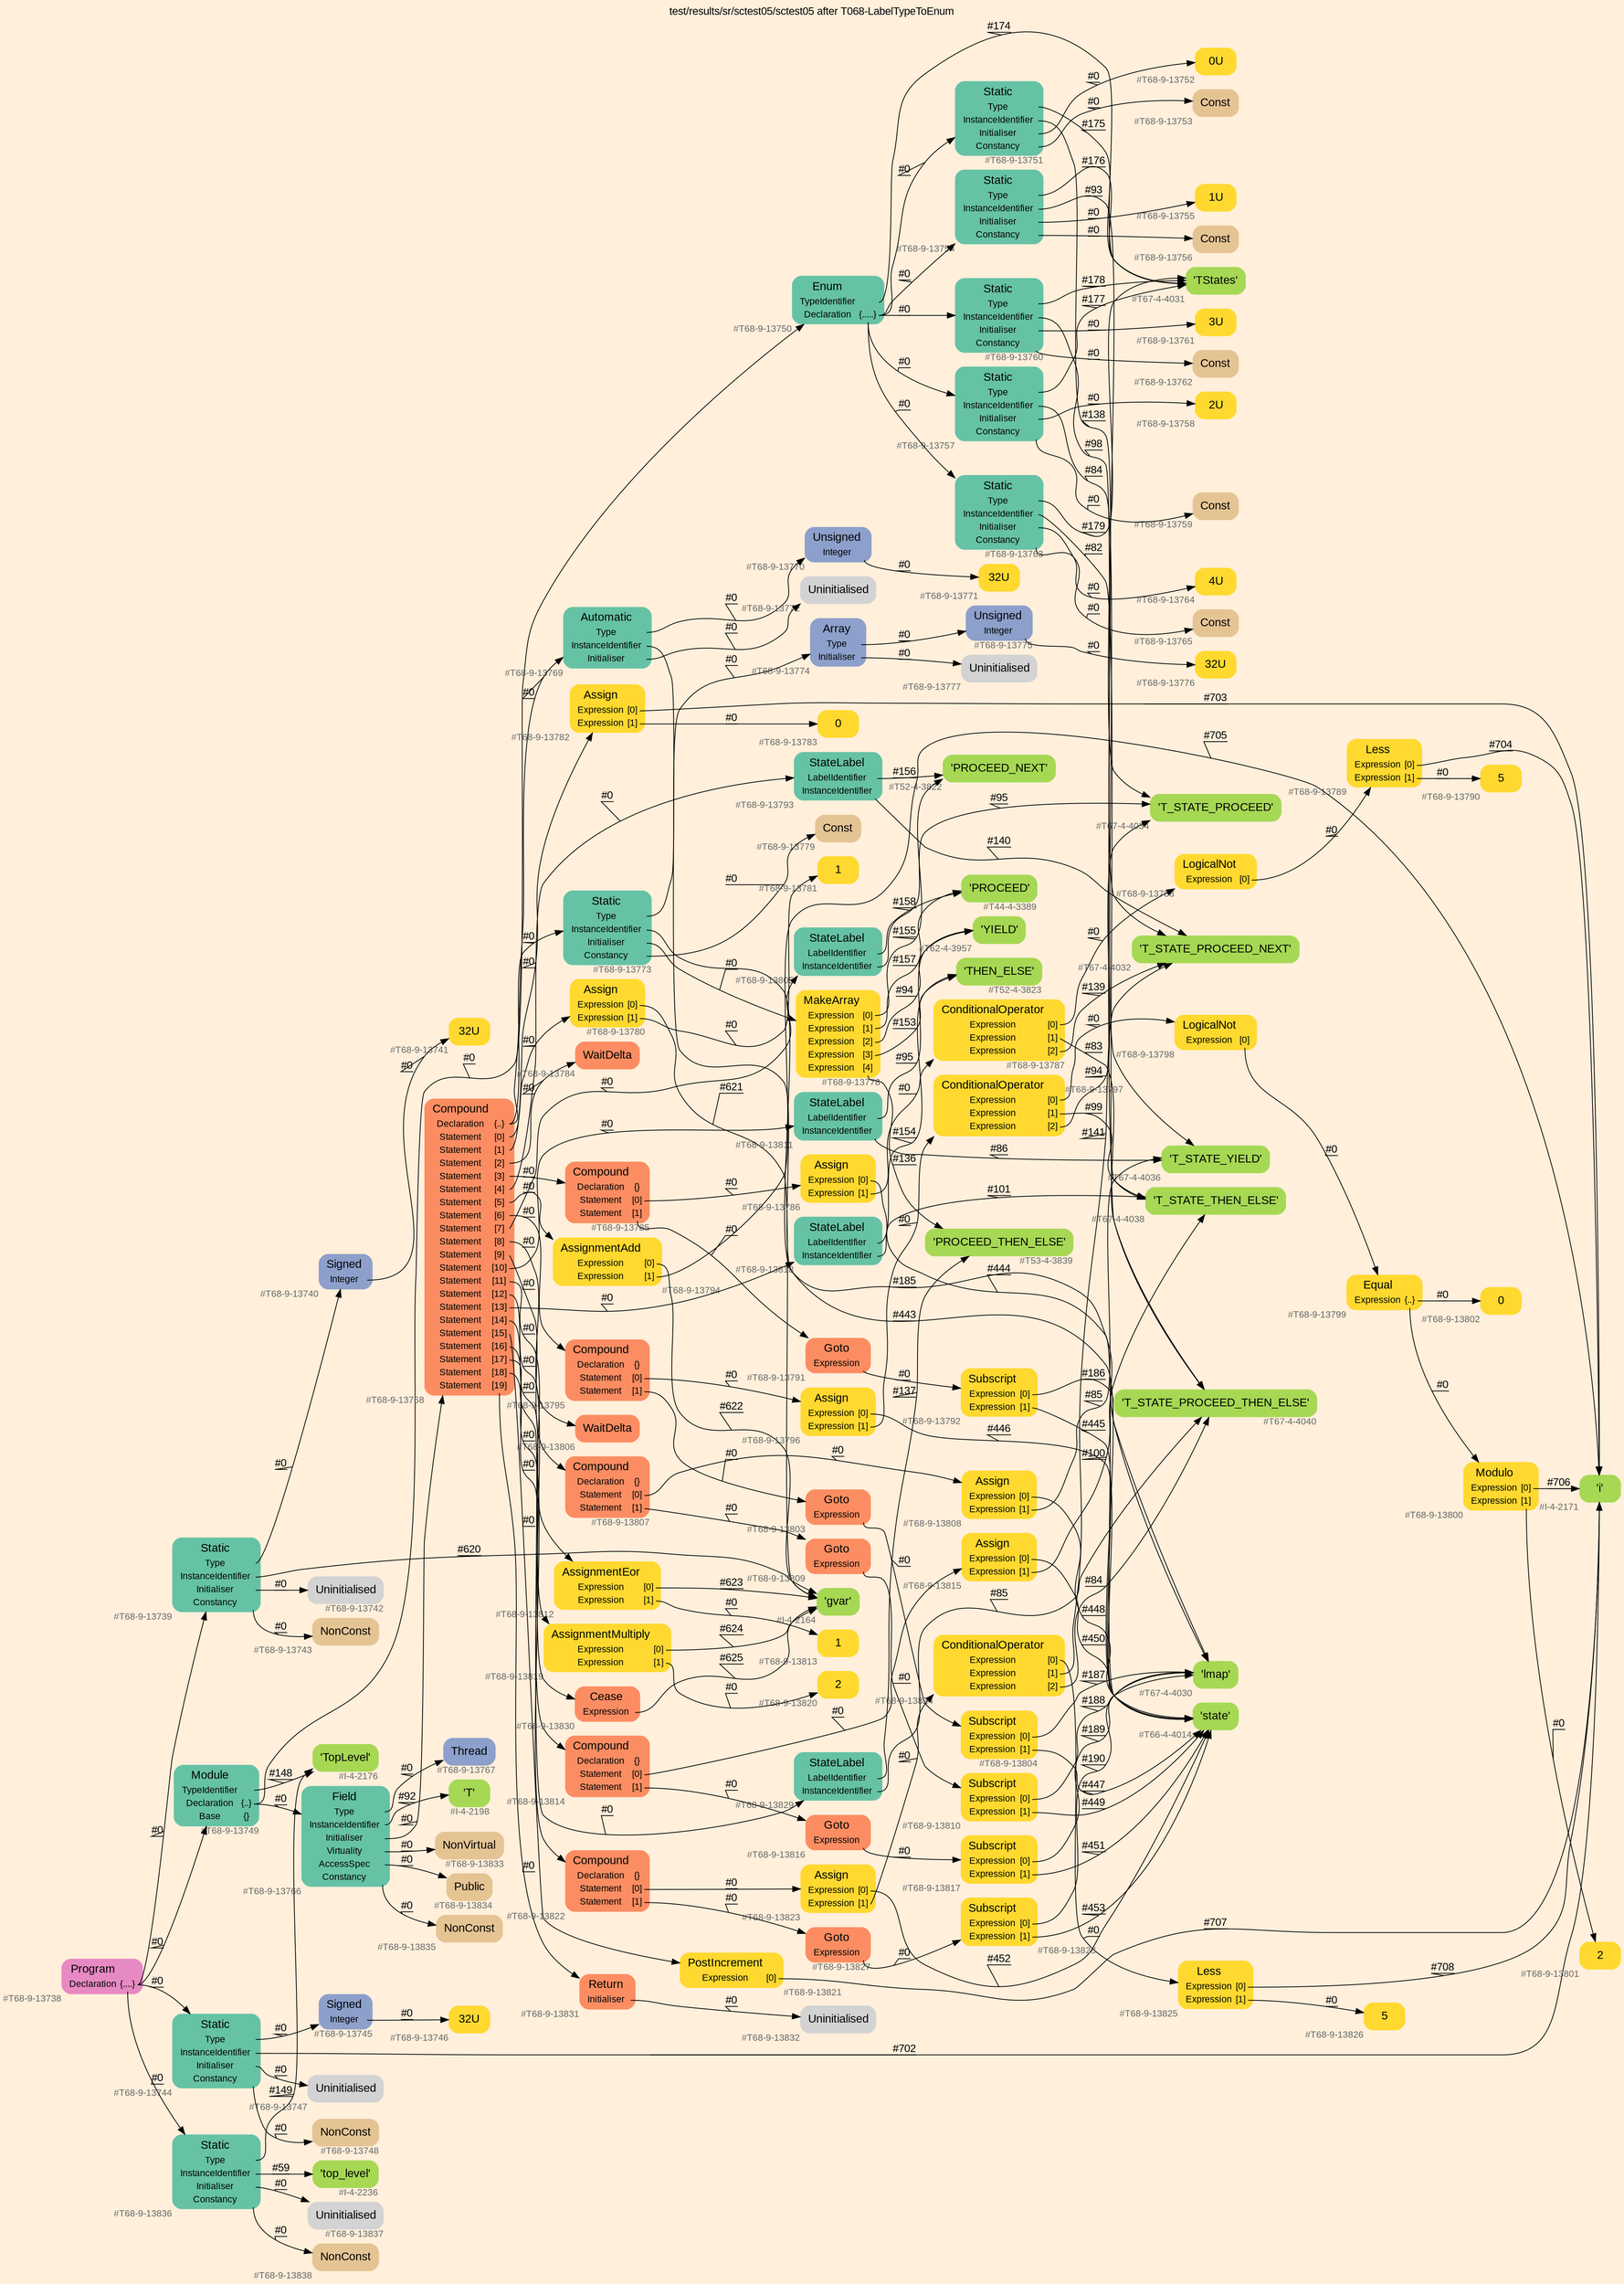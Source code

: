 digraph "test/results/sr/sctest05/sctest05 after T068-LabelTypeToEnum" {
label = "test/results/sr/sctest05/sctest05 after T068-LabelTypeToEnum"
labelloc = t
graph [
    rankdir = "LR"
    ranksep = 0.3
    bgcolor = antiquewhite1
    color = black
    fontcolor = black
    fontname = "Arial"
];
node [
    fontname = "Arial"
];
edge [
    fontname = "Arial"
];

// -------------------- node figure --------------------
// -------- block #T68-9-13738 ----------
"#T68-9-13738" [
    fillcolor = "/set28/4"
    xlabel = "#T68-9-13738"
    fontsize = "12"
    fontcolor = grey40
    shape = "plaintext"
    label = <<TABLE BORDER="0" CELLBORDER="0" CELLSPACING="0">
     <TR><TD><FONT COLOR="black" POINT-SIZE="15">Program</FONT></TD></TR>
     <TR><TD><FONT COLOR="black" POINT-SIZE="12">Declaration</FONT></TD><TD PORT="port0"><FONT COLOR="black" POINT-SIZE="12">{....}</FONT></TD></TR>
    </TABLE>>
    style = "rounded,filled"
];

// -------- block #T68-9-13739 ----------
"#T68-9-13739" [
    fillcolor = "/set28/1"
    xlabel = "#T68-9-13739"
    fontsize = "12"
    fontcolor = grey40
    shape = "plaintext"
    label = <<TABLE BORDER="0" CELLBORDER="0" CELLSPACING="0">
     <TR><TD><FONT COLOR="black" POINT-SIZE="15">Static</FONT></TD></TR>
     <TR><TD><FONT COLOR="black" POINT-SIZE="12">Type</FONT></TD><TD PORT="port0"></TD></TR>
     <TR><TD><FONT COLOR="black" POINT-SIZE="12">InstanceIdentifier</FONT></TD><TD PORT="port1"></TD></TR>
     <TR><TD><FONT COLOR="black" POINT-SIZE="12">Initialiser</FONT></TD><TD PORT="port2"></TD></TR>
     <TR><TD><FONT COLOR="black" POINT-SIZE="12">Constancy</FONT></TD><TD PORT="port3"></TD></TR>
    </TABLE>>
    style = "rounded,filled"
];

// -------- block #T68-9-13740 ----------
"#T68-9-13740" [
    fillcolor = "/set28/3"
    xlabel = "#T68-9-13740"
    fontsize = "12"
    fontcolor = grey40
    shape = "plaintext"
    label = <<TABLE BORDER="0" CELLBORDER="0" CELLSPACING="0">
     <TR><TD><FONT COLOR="black" POINT-SIZE="15">Signed</FONT></TD></TR>
     <TR><TD><FONT COLOR="black" POINT-SIZE="12">Integer</FONT></TD><TD PORT="port0"></TD></TR>
    </TABLE>>
    style = "rounded,filled"
];

// -------- block #T68-9-13741 ----------
"#T68-9-13741" [
    fillcolor = "/set28/6"
    xlabel = "#T68-9-13741"
    fontsize = "12"
    fontcolor = grey40
    shape = "plaintext"
    label = <<TABLE BORDER="0" CELLBORDER="0" CELLSPACING="0">
     <TR><TD><FONT COLOR="black" POINT-SIZE="15">32U</FONT></TD></TR>
    </TABLE>>
    style = "rounded,filled"
];

// -------- block #I-4-2164 ----------
"#I-4-2164" [
    fillcolor = "/set28/5"
    xlabel = "#I-4-2164"
    fontsize = "12"
    fontcolor = grey40
    shape = "plaintext"
    label = <<TABLE BORDER="0" CELLBORDER="0" CELLSPACING="0">
     <TR><TD><FONT COLOR="black" POINT-SIZE="15">'gvar'</FONT></TD></TR>
    </TABLE>>
    style = "rounded,filled"
];

// -------- block #T68-9-13742 ----------
"#T68-9-13742" [
    xlabel = "#T68-9-13742"
    fontsize = "12"
    fontcolor = grey40
    shape = "plaintext"
    label = <<TABLE BORDER="0" CELLBORDER="0" CELLSPACING="0">
     <TR><TD><FONT COLOR="black" POINT-SIZE="15">Uninitialised</FONT></TD></TR>
    </TABLE>>
    style = "rounded,filled"
];

// -------- block #T68-9-13743 ----------
"#T68-9-13743" [
    fillcolor = "/set28/7"
    xlabel = "#T68-9-13743"
    fontsize = "12"
    fontcolor = grey40
    shape = "plaintext"
    label = <<TABLE BORDER="0" CELLBORDER="0" CELLSPACING="0">
     <TR><TD><FONT COLOR="black" POINT-SIZE="15">NonConst</FONT></TD></TR>
    </TABLE>>
    style = "rounded,filled"
];

// -------- block #T68-9-13744 ----------
"#T68-9-13744" [
    fillcolor = "/set28/1"
    xlabel = "#T68-9-13744"
    fontsize = "12"
    fontcolor = grey40
    shape = "plaintext"
    label = <<TABLE BORDER="0" CELLBORDER="0" CELLSPACING="0">
     <TR><TD><FONT COLOR="black" POINT-SIZE="15">Static</FONT></TD></TR>
     <TR><TD><FONT COLOR="black" POINT-SIZE="12">Type</FONT></TD><TD PORT="port0"></TD></TR>
     <TR><TD><FONT COLOR="black" POINT-SIZE="12">InstanceIdentifier</FONT></TD><TD PORT="port1"></TD></TR>
     <TR><TD><FONT COLOR="black" POINT-SIZE="12">Initialiser</FONT></TD><TD PORT="port2"></TD></TR>
     <TR><TD><FONT COLOR="black" POINT-SIZE="12">Constancy</FONT></TD><TD PORT="port3"></TD></TR>
    </TABLE>>
    style = "rounded,filled"
];

// -------- block #T68-9-13745 ----------
"#T68-9-13745" [
    fillcolor = "/set28/3"
    xlabel = "#T68-9-13745"
    fontsize = "12"
    fontcolor = grey40
    shape = "plaintext"
    label = <<TABLE BORDER="0" CELLBORDER="0" CELLSPACING="0">
     <TR><TD><FONT COLOR="black" POINT-SIZE="15">Signed</FONT></TD></TR>
     <TR><TD><FONT COLOR="black" POINT-SIZE="12">Integer</FONT></TD><TD PORT="port0"></TD></TR>
    </TABLE>>
    style = "rounded,filled"
];

// -------- block #T68-9-13746 ----------
"#T68-9-13746" [
    fillcolor = "/set28/6"
    xlabel = "#T68-9-13746"
    fontsize = "12"
    fontcolor = grey40
    shape = "plaintext"
    label = <<TABLE BORDER="0" CELLBORDER="0" CELLSPACING="0">
     <TR><TD><FONT COLOR="black" POINT-SIZE="15">32U</FONT></TD></TR>
    </TABLE>>
    style = "rounded,filled"
];

// -------- block #I-4-2171 ----------
"#I-4-2171" [
    fillcolor = "/set28/5"
    xlabel = "#I-4-2171"
    fontsize = "12"
    fontcolor = grey40
    shape = "plaintext"
    label = <<TABLE BORDER="0" CELLBORDER="0" CELLSPACING="0">
     <TR><TD><FONT COLOR="black" POINT-SIZE="15">'i'</FONT></TD></TR>
    </TABLE>>
    style = "rounded,filled"
];

// -------- block #T68-9-13747 ----------
"#T68-9-13747" [
    xlabel = "#T68-9-13747"
    fontsize = "12"
    fontcolor = grey40
    shape = "plaintext"
    label = <<TABLE BORDER="0" CELLBORDER="0" CELLSPACING="0">
     <TR><TD><FONT COLOR="black" POINT-SIZE="15">Uninitialised</FONT></TD></TR>
    </TABLE>>
    style = "rounded,filled"
];

// -------- block #T68-9-13748 ----------
"#T68-9-13748" [
    fillcolor = "/set28/7"
    xlabel = "#T68-9-13748"
    fontsize = "12"
    fontcolor = grey40
    shape = "plaintext"
    label = <<TABLE BORDER="0" CELLBORDER="0" CELLSPACING="0">
     <TR><TD><FONT COLOR="black" POINT-SIZE="15">NonConst</FONT></TD></TR>
    </TABLE>>
    style = "rounded,filled"
];

// -------- block #T68-9-13749 ----------
"#T68-9-13749" [
    fillcolor = "/set28/1"
    xlabel = "#T68-9-13749"
    fontsize = "12"
    fontcolor = grey40
    shape = "plaintext"
    label = <<TABLE BORDER="0" CELLBORDER="0" CELLSPACING="0">
     <TR><TD><FONT COLOR="black" POINT-SIZE="15">Module</FONT></TD></TR>
     <TR><TD><FONT COLOR="black" POINT-SIZE="12">TypeIdentifier</FONT></TD><TD PORT="port0"></TD></TR>
     <TR><TD><FONT COLOR="black" POINT-SIZE="12">Declaration</FONT></TD><TD PORT="port1"><FONT COLOR="black" POINT-SIZE="12">{..}</FONT></TD></TR>
     <TR><TD><FONT COLOR="black" POINT-SIZE="12">Base</FONT></TD><TD PORT="port2"><FONT COLOR="black" POINT-SIZE="12">{}</FONT></TD></TR>
    </TABLE>>
    style = "rounded,filled"
];

// -------- block #I-4-2176 ----------
"#I-4-2176" [
    fillcolor = "/set28/5"
    xlabel = "#I-4-2176"
    fontsize = "12"
    fontcolor = grey40
    shape = "plaintext"
    label = <<TABLE BORDER="0" CELLBORDER="0" CELLSPACING="0">
     <TR><TD><FONT COLOR="black" POINT-SIZE="15">'TopLevel'</FONT></TD></TR>
    </TABLE>>
    style = "rounded,filled"
];

// -------- block #T68-9-13750 ----------
"#T68-9-13750" [
    fillcolor = "/set28/1"
    xlabel = "#T68-9-13750"
    fontsize = "12"
    fontcolor = grey40
    shape = "plaintext"
    label = <<TABLE BORDER="0" CELLBORDER="0" CELLSPACING="0">
     <TR><TD><FONT COLOR="black" POINT-SIZE="15">Enum</FONT></TD></TR>
     <TR><TD><FONT COLOR="black" POINT-SIZE="12">TypeIdentifier</FONT></TD><TD PORT="port0"></TD></TR>
     <TR><TD><FONT COLOR="black" POINT-SIZE="12">Declaration</FONT></TD><TD PORT="port1"><FONT COLOR="black" POINT-SIZE="12">{.....}</FONT></TD></TR>
    </TABLE>>
    style = "rounded,filled"
];

// -------- block #T67-4-4031 ----------
"#T67-4-4031" [
    fillcolor = "/set28/5"
    xlabel = "#T67-4-4031"
    fontsize = "12"
    fontcolor = grey40
    shape = "plaintext"
    label = <<TABLE BORDER="0" CELLBORDER="0" CELLSPACING="0">
     <TR><TD><FONT COLOR="black" POINT-SIZE="15">'TStates'</FONT></TD></TR>
    </TABLE>>
    style = "rounded,filled"
];

// -------- block #T68-9-13751 ----------
"#T68-9-13751" [
    fillcolor = "/set28/1"
    xlabel = "#T68-9-13751"
    fontsize = "12"
    fontcolor = grey40
    shape = "plaintext"
    label = <<TABLE BORDER="0" CELLBORDER="0" CELLSPACING="0">
     <TR><TD><FONT COLOR="black" POINT-SIZE="15">Static</FONT></TD></TR>
     <TR><TD><FONT COLOR="black" POINT-SIZE="12">Type</FONT></TD><TD PORT="port0"></TD></TR>
     <TR><TD><FONT COLOR="black" POINT-SIZE="12">InstanceIdentifier</FONT></TD><TD PORT="port1"></TD></TR>
     <TR><TD><FONT COLOR="black" POINT-SIZE="12">Initialiser</FONT></TD><TD PORT="port2"></TD></TR>
     <TR><TD><FONT COLOR="black" POINT-SIZE="12">Constancy</FONT></TD><TD PORT="port3"></TD></TR>
    </TABLE>>
    style = "rounded,filled"
];

// -------- block #T67-4-4032 ----------
"#T67-4-4032" [
    fillcolor = "/set28/5"
    xlabel = "#T67-4-4032"
    fontsize = "12"
    fontcolor = grey40
    shape = "plaintext"
    label = <<TABLE BORDER="0" CELLBORDER="0" CELLSPACING="0">
     <TR><TD><FONT COLOR="black" POINT-SIZE="15">'T_STATE_PROCEED_NEXT'</FONT></TD></TR>
    </TABLE>>
    style = "rounded,filled"
];

// -------- block #T68-9-13752 ----------
"#T68-9-13752" [
    fillcolor = "/set28/6"
    xlabel = "#T68-9-13752"
    fontsize = "12"
    fontcolor = grey40
    shape = "plaintext"
    label = <<TABLE BORDER="0" CELLBORDER="0" CELLSPACING="0">
     <TR><TD><FONT COLOR="black" POINT-SIZE="15">0U</FONT></TD></TR>
    </TABLE>>
    style = "rounded,filled"
];

// -------- block #T68-9-13753 ----------
"#T68-9-13753" [
    fillcolor = "/set28/7"
    xlabel = "#T68-9-13753"
    fontsize = "12"
    fontcolor = grey40
    shape = "plaintext"
    label = <<TABLE BORDER="0" CELLBORDER="0" CELLSPACING="0">
     <TR><TD><FONT COLOR="black" POINT-SIZE="15">Const</FONT></TD></TR>
    </TABLE>>
    style = "rounded,filled"
];

// -------- block #T68-9-13754 ----------
"#T68-9-13754" [
    fillcolor = "/set28/1"
    xlabel = "#T68-9-13754"
    fontsize = "12"
    fontcolor = grey40
    shape = "plaintext"
    label = <<TABLE BORDER="0" CELLBORDER="0" CELLSPACING="0">
     <TR><TD><FONT COLOR="black" POINT-SIZE="15">Static</FONT></TD></TR>
     <TR><TD><FONT COLOR="black" POINT-SIZE="12">Type</FONT></TD><TD PORT="port0"></TD></TR>
     <TR><TD><FONT COLOR="black" POINT-SIZE="12">InstanceIdentifier</FONT></TD><TD PORT="port1"></TD></TR>
     <TR><TD><FONT COLOR="black" POINT-SIZE="12">Initialiser</FONT></TD><TD PORT="port2"></TD></TR>
     <TR><TD><FONT COLOR="black" POINT-SIZE="12">Constancy</FONT></TD><TD PORT="port3"></TD></TR>
    </TABLE>>
    style = "rounded,filled"
];

// -------- block #T67-4-4034 ----------
"#T67-4-4034" [
    fillcolor = "/set28/5"
    xlabel = "#T67-4-4034"
    fontsize = "12"
    fontcolor = grey40
    shape = "plaintext"
    label = <<TABLE BORDER="0" CELLBORDER="0" CELLSPACING="0">
     <TR><TD><FONT COLOR="black" POINT-SIZE="15">'T_STATE_PROCEED'</FONT></TD></TR>
    </TABLE>>
    style = "rounded,filled"
];

// -------- block #T68-9-13755 ----------
"#T68-9-13755" [
    fillcolor = "/set28/6"
    xlabel = "#T68-9-13755"
    fontsize = "12"
    fontcolor = grey40
    shape = "plaintext"
    label = <<TABLE BORDER="0" CELLBORDER="0" CELLSPACING="0">
     <TR><TD><FONT COLOR="black" POINT-SIZE="15">1U</FONT></TD></TR>
    </TABLE>>
    style = "rounded,filled"
];

// -------- block #T68-9-13756 ----------
"#T68-9-13756" [
    fillcolor = "/set28/7"
    xlabel = "#T68-9-13756"
    fontsize = "12"
    fontcolor = grey40
    shape = "plaintext"
    label = <<TABLE BORDER="0" CELLBORDER="0" CELLSPACING="0">
     <TR><TD><FONT COLOR="black" POINT-SIZE="15">Const</FONT></TD></TR>
    </TABLE>>
    style = "rounded,filled"
];

// -------- block #T68-9-13757 ----------
"#T68-9-13757" [
    fillcolor = "/set28/1"
    xlabel = "#T68-9-13757"
    fontsize = "12"
    fontcolor = grey40
    shape = "plaintext"
    label = <<TABLE BORDER="0" CELLBORDER="0" CELLSPACING="0">
     <TR><TD><FONT COLOR="black" POINT-SIZE="15">Static</FONT></TD></TR>
     <TR><TD><FONT COLOR="black" POINT-SIZE="12">Type</FONT></TD><TD PORT="port0"></TD></TR>
     <TR><TD><FONT COLOR="black" POINT-SIZE="12">InstanceIdentifier</FONT></TD><TD PORT="port1"></TD></TR>
     <TR><TD><FONT COLOR="black" POINT-SIZE="12">Initialiser</FONT></TD><TD PORT="port2"></TD></TR>
     <TR><TD><FONT COLOR="black" POINT-SIZE="12">Constancy</FONT></TD><TD PORT="port3"></TD></TR>
    </TABLE>>
    style = "rounded,filled"
];

// -------- block #T67-4-4036 ----------
"#T67-4-4036" [
    fillcolor = "/set28/5"
    xlabel = "#T67-4-4036"
    fontsize = "12"
    fontcolor = grey40
    shape = "plaintext"
    label = <<TABLE BORDER="0" CELLBORDER="0" CELLSPACING="0">
     <TR><TD><FONT COLOR="black" POINT-SIZE="15">'T_STATE_YIELD'</FONT></TD></TR>
    </TABLE>>
    style = "rounded,filled"
];

// -------- block #T68-9-13758 ----------
"#T68-9-13758" [
    fillcolor = "/set28/6"
    xlabel = "#T68-9-13758"
    fontsize = "12"
    fontcolor = grey40
    shape = "plaintext"
    label = <<TABLE BORDER="0" CELLBORDER="0" CELLSPACING="0">
     <TR><TD><FONT COLOR="black" POINT-SIZE="15">2U</FONT></TD></TR>
    </TABLE>>
    style = "rounded,filled"
];

// -------- block #T68-9-13759 ----------
"#T68-9-13759" [
    fillcolor = "/set28/7"
    xlabel = "#T68-9-13759"
    fontsize = "12"
    fontcolor = grey40
    shape = "plaintext"
    label = <<TABLE BORDER="0" CELLBORDER="0" CELLSPACING="0">
     <TR><TD><FONT COLOR="black" POINT-SIZE="15">Const</FONT></TD></TR>
    </TABLE>>
    style = "rounded,filled"
];

// -------- block #T68-9-13760 ----------
"#T68-9-13760" [
    fillcolor = "/set28/1"
    xlabel = "#T68-9-13760"
    fontsize = "12"
    fontcolor = grey40
    shape = "plaintext"
    label = <<TABLE BORDER="0" CELLBORDER="0" CELLSPACING="0">
     <TR><TD><FONT COLOR="black" POINT-SIZE="15">Static</FONT></TD></TR>
     <TR><TD><FONT COLOR="black" POINT-SIZE="12">Type</FONT></TD><TD PORT="port0"></TD></TR>
     <TR><TD><FONT COLOR="black" POINT-SIZE="12">InstanceIdentifier</FONT></TD><TD PORT="port1"></TD></TR>
     <TR><TD><FONT COLOR="black" POINT-SIZE="12">Initialiser</FONT></TD><TD PORT="port2"></TD></TR>
     <TR><TD><FONT COLOR="black" POINT-SIZE="12">Constancy</FONT></TD><TD PORT="port3"></TD></TR>
    </TABLE>>
    style = "rounded,filled"
];

// -------- block #T67-4-4038 ----------
"#T67-4-4038" [
    fillcolor = "/set28/5"
    xlabel = "#T67-4-4038"
    fontsize = "12"
    fontcolor = grey40
    shape = "plaintext"
    label = <<TABLE BORDER="0" CELLBORDER="0" CELLSPACING="0">
     <TR><TD><FONT COLOR="black" POINT-SIZE="15">'T_STATE_THEN_ELSE'</FONT></TD></TR>
    </TABLE>>
    style = "rounded,filled"
];

// -------- block #T68-9-13761 ----------
"#T68-9-13761" [
    fillcolor = "/set28/6"
    xlabel = "#T68-9-13761"
    fontsize = "12"
    fontcolor = grey40
    shape = "plaintext"
    label = <<TABLE BORDER="0" CELLBORDER="0" CELLSPACING="0">
     <TR><TD><FONT COLOR="black" POINT-SIZE="15">3U</FONT></TD></TR>
    </TABLE>>
    style = "rounded,filled"
];

// -------- block #T68-9-13762 ----------
"#T68-9-13762" [
    fillcolor = "/set28/7"
    xlabel = "#T68-9-13762"
    fontsize = "12"
    fontcolor = grey40
    shape = "plaintext"
    label = <<TABLE BORDER="0" CELLBORDER="0" CELLSPACING="0">
     <TR><TD><FONT COLOR="black" POINT-SIZE="15">Const</FONT></TD></TR>
    </TABLE>>
    style = "rounded,filled"
];

// -------- block #T68-9-13763 ----------
"#T68-9-13763" [
    fillcolor = "/set28/1"
    xlabel = "#T68-9-13763"
    fontsize = "12"
    fontcolor = grey40
    shape = "plaintext"
    label = <<TABLE BORDER="0" CELLBORDER="0" CELLSPACING="0">
     <TR><TD><FONT COLOR="black" POINT-SIZE="15">Static</FONT></TD></TR>
     <TR><TD><FONT COLOR="black" POINT-SIZE="12">Type</FONT></TD><TD PORT="port0"></TD></TR>
     <TR><TD><FONT COLOR="black" POINT-SIZE="12">InstanceIdentifier</FONT></TD><TD PORT="port1"></TD></TR>
     <TR><TD><FONT COLOR="black" POINT-SIZE="12">Initialiser</FONT></TD><TD PORT="port2"></TD></TR>
     <TR><TD><FONT COLOR="black" POINT-SIZE="12">Constancy</FONT></TD><TD PORT="port3"></TD></TR>
    </TABLE>>
    style = "rounded,filled"
];

// -------- block #T67-4-4040 ----------
"#T67-4-4040" [
    fillcolor = "/set28/5"
    xlabel = "#T67-4-4040"
    fontsize = "12"
    fontcolor = grey40
    shape = "plaintext"
    label = <<TABLE BORDER="0" CELLBORDER="0" CELLSPACING="0">
     <TR><TD><FONT COLOR="black" POINT-SIZE="15">'T_STATE_PROCEED_THEN_ELSE'</FONT></TD></TR>
    </TABLE>>
    style = "rounded,filled"
];

// -------- block #T68-9-13764 ----------
"#T68-9-13764" [
    fillcolor = "/set28/6"
    xlabel = "#T68-9-13764"
    fontsize = "12"
    fontcolor = grey40
    shape = "plaintext"
    label = <<TABLE BORDER="0" CELLBORDER="0" CELLSPACING="0">
     <TR><TD><FONT COLOR="black" POINT-SIZE="15">4U</FONT></TD></TR>
    </TABLE>>
    style = "rounded,filled"
];

// -------- block #T68-9-13765 ----------
"#T68-9-13765" [
    fillcolor = "/set28/7"
    xlabel = "#T68-9-13765"
    fontsize = "12"
    fontcolor = grey40
    shape = "plaintext"
    label = <<TABLE BORDER="0" CELLBORDER="0" CELLSPACING="0">
     <TR><TD><FONT COLOR="black" POINT-SIZE="15">Const</FONT></TD></TR>
    </TABLE>>
    style = "rounded,filled"
];

// -------- block #T68-9-13766 ----------
"#T68-9-13766" [
    fillcolor = "/set28/1"
    xlabel = "#T68-9-13766"
    fontsize = "12"
    fontcolor = grey40
    shape = "plaintext"
    label = <<TABLE BORDER="0" CELLBORDER="0" CELLSPACING="0">
     <TR><TD><FONT COLOR="black" POINT-SIZE="15">Field</FONT></TD></TR>
     <TR><TD><FONT COLOR="black" POINT-SIZE="12">Type</FONT></TD><TD PORT="port0"></TD></TR>
     <TR><TD><FONT COLOR="black" POINT-SIZE="12">InstanceIdentifier</FONT></TD><TD PORT="port1"></TD></TR>
     <TR><TD><FONT COLOR="black" POINT-SIZE="12">Initialiser</FONT></TD><TD PORT="port2"></TD></TR>
     <TR><TD><FONT COLOR="black" POINT-SIZE="12">Virtuality</FONT></TD><TD PORT="port3"></TD></TR>
     <TR><TD><FONT COLOR="black" POINT-SIZE="12">AccessSpec</FONT></TD><TD PORT="port4"></TD></TR>
     <TR><TD><FONT COLOR="black" POINT-SIZE="12">Constancy</FONT></TD><TD PORT="port5"></TD></TR>
    </TABLE>>
    style = "rounded,filled"
];

// -------- block #T68-9-13767 ----------
"#T68-9-13767" [
    fillcolor = "/set28/3"
    xlabel = "#T68-9-13767"
    fontsize = "12"
    fontcolor = grey40
    shape = "plaintext"
    label = <<TABLE BORDER="0" CELLBORDER="0" CELLSPACING="0">
     <TR><TD><FONT COLOR="black" POINT-SIZE="15">Thread</FONT></TD></TR>
    </TABLE>>
    style = "rounded,filled"
];

// -------- block #I-4-2198 ----------
"#I-4-2198" [
    fillcolor = "/set28/5"
    xlabel = "#I-4-2198"
    fontsize = "12"
    fontcolor = grey40
    shape = "plaintext"
    label = <<TABLE BORDER="0" CELLBORDER="0" CELLSPACING="0">
     <TR><TD><FONT COLOR="black" POINT-SIZE="15">'T'</FONT></TD></TR>
    </TABLE>>
    style = "rounded,filled"
];

// -------- block #T68-9-13768 ----------
"#T68-9-13768" [
    fillcolor = "/set28/2"
    xlabel = "#T68-9-13768"
    fontsize = "12"
    fontcolor = grey40
    shape = "plaintext"
    label = <<TABLE BORDER="0" CELLBORDER="0" CELLSPACING="0">
     <TR><TD><FONT COLOR="black" POINT-SIZE="15">Compound</FONT></TD></TR>
     <TR><TD><FONT COLOR="black" POINT-SIZE="12">Declaration</FONT></TD><TD PORT="port0"><FONT COLOR="black" POINT-SIZE="12">{..}</FONT></TD></TR>
     <TR><TD><FONT COLOR="black" POINT-SIZE="12">Statement</FONT></TD><TD PORT="port1"><FONT COLOR="black" POINT-SIZE="12">[0]</FONT></TD></TR>
     <TR><TD><FONT COLOR="black" POINT-SIZE="12">Statement</FONT></TD><TD PORT="port2"><FONT COLOR="black" POINT-SIZE="12">[1]</FONT></TD></TR>
     <TR><TD><FONT COLOR="black" POINT-SIZE="12">Statement</FONT></TD><TD PORT="port3"><FONT COLOR="black" POINT-SIZE="12">[2]</FONT></TD></TR>
     <TR><TD><FONT COLOR="black" POINT-SIZE="12">Statement</FONT></TD><TD PORT="port4"><FONT COLOR="black" POINT-SIZE="12">[3]</FONT></TD></TR>
     <TR><TD><FONT COLOR="black" POINT-SIZE="12">Statement</FONT></TD><TD PORT="port5"><FONT COLOR="black" POINT-SIZE="12">[4]</FONT></TD></TR>
     <TR><TD><FONT COLOR="black" POINT-SIZE="12">Statement</FONT></TD><TD PORT="port6"><FONT COLOR="black" POINT-SIZE="12">[5]</FONT></TD></TR>
     <TR><TD><FONT COLOR="black" POINT-SIZE="12">Statement</FONT></TD><TD PORT="port7"><FONT COLOR="black" POINT-SIZE="12">[6]</FONT></TD></TR>
     <TR><TD><FONT COLOR="black" POINT-SIZE="12">Statement</FONT></TD><TD PORT="port8"><FONT COLOR="black" POINT-SIZE="12">[7]</FONT></TD></TR>
     <TR><TD><FONT COLOR="black" POINT-SIZE="12">Statement</FONT></TD><TD PORT="port9"><FONT COLOR="black" POINT-SIZE="12">[8]</FONT></TD></TR>
     <TR><TD><FONT COLOR="black" POINT-SIZE="12">Statement</FONT></TD><TD PORT="port10"><FONT COLOR="black" POINT-SIZE="12">[9]</FONT></TD></TR>
     <TR><TD><FONT COLOR="black" POINT-SIZE="12">Statement</FONT></TD><TD PORT="port11"><FONT COLOR="black" POINT-SIZE="12">[10]</FONT></TD></TR>
     <TR><TD><FONT COLOR="black" POINT-SIZE="12">Statement</FONT></TD><TD PORT="port12"><FONT COLOR="black" POINT-SIZE="12">[11]</FONT></TD></TR>
     <TR><TD><FONT COLOR="black" POINT-SIZE="12">Statement</FONT></TD><TD PORT="port13"><FONT COLOR="black" POINT-SIZE="12">[12]</FONT></TD></TR>
     <TR><TD><FONT COLOR="black" POINT-SIZE="12">Statement</FONT></TD><TD PORT="port14"><FONT COLOR="black" POINT-SIZE="12">[13]</FONT></TD></TR>
     <TR><TD><FONT COLOR="black" POINT-SIZE="12">Statement</FONT></TD><TD PORT="port15"><FONT COLOR="black" POINT-SIZE="12">[14]</FONT></TD></TR>
     <TR><TD><FONT COLOR="black" POINT-SIZE="12">Statement</FONT></TD><TD PORT="port16"><FONT COLOR="black" POINT-SIZE="12">[15]</FONT></TD></TR>
     <TR><TD><FONT COLOR="black" POINT-SIZE="12">Statement</FONT></TD><TD PORT="port17"><FONT COLOR="black" POINT-SIZE="12">[16]</FONT></TD></TR>
     <TR><TD><FONT COLOR="black" POINT-SIZE="12">Statement</FONT></TD><TD PORT="port18"><FONT COLOR="black" POINT-SIZE="12">[17]</FONT></TD></TR>
     <TR><TD><FONT COLOR="black" POINT-SIZE="12">Statement</FONT></TD><TD PORT="port19"><FONT COLOR="black" POINT-SIZE="12">[18]</FONT></TD></TR>
     <TR><TD><FONT COLOR="black" POINT-SIZE="12">Statement</FONT></TD><TD PORT="port20"><FONT COLOR="black" POINT-SIZE="12">[19]</FONT></TD></TR>
    </TABLE>>
    style = "rounded,filled"
];

// -------- block #T68-9-13769 ----------
"#T68-9-13769" [
    fillcolor = "/set28/1"
    xlabel = "#T68-9-13769"
    fontsize = "12"
    fontcolor = grey40
    shape = "plaintext"
    label = <<TABLE BORDER="0" CELLBORDER="0" CELLSPACING="0">
     <TR><TD><FONT COLOR="black" POINT-SIZE="15">Automatic</FONT></TD></TR>
     <TR><TD><FONT COLOR="black" POINT-SIZE="12">Type</FONT></TD><TD PORT="port0"></TD></TR>
     <TR><TD><FONT COLOR="black" POINT-SIZE="12">InstanceIdentifier</FONT></TD><TD PORT="port1"></TD></TR>
     <TR><TD><FONT COLOR="black" POINT-SIZE="12">Initialiser</FONT></TD><TD PORT="port2"></TD></TR>
    </TABLE>>
    style = "rounded,filled"
];

// -------- block #T68-9-13770 ----------
"#T68-9-13770" [
    fillcolor = "/set28/3"
    xlabel = "#T68-9-13770"
    fontsize = "12"
    fontcolor = grey40
    shape = "plaintext"
    label = <<TABLE BORDER="0" CELLBORDER="0" CELLSPACING="0">
     <TR><TD><FONT COLOR="black" POINT-SIZE="15">Unsigned</FONT></TD></TR>
     <TR><TD><FONT COLOR="black" POINT-SIZE="12">Integer</FONT></TD><TD PORT="port0"></TD></TR>
    </TABLE>>
    style = "rounded,filled"
];

// -------- block #T68-9-13771 ----------
"#T68-9-13771" [
    fillcolor = "/set28/6"
    xlabel = "#T68-9-13771"
    fontsize = "12"
    fontcolor = grey40
    shape = "plaintext"
    label = <<TABLE BORDER="0" CELLBORDER="0" CELLSPACING="0">
     <TR><TD><FONT COLOR="black" POINT-SIZE="15">32U</FONT></TD></TR>
    </TABLE>>
    style = "rounded,filled"
];

// -------- block #T66-4-4014 ----------
"#T66-4-4014" [
    fillcolor = "/set28/5"
    xlabel = "#T66-4-4014"
    fontsize = "12"
    fontcolor = grey40
    shape = "plaintext"
    label = <<TABLE BORDER="0" CELLBORDER="0" CELLSPACING="0">
     <TR><TD><FONT COLOR="black" POINT-SIZE="15">'state'</FONT></TD></TR>
    </TABLE>>
    style = "rounded,filled"
];

// -------- block #T68-9-13772 ----------
"#T68-9-13772" [
    xlabel = "#T68-9-13772"
    fontsize = "12"
    fontcolor = grey40
    shape = "plaintext"
    label = <<TABLE BORDER="0" CELLBORDER="0" CELLSPACING="0">
     <TR><TD><FONT COLOR="black" POINT-SIZE="15">Uninitialised</FONT></TD></TR>
    </TABLE>>
    style = "rounded,filled"
];

// -------- block #T68-9-13773 ----------
"#T68-9-13773" [
    fillcolor = "/set28/1"
    xlabel = "#T68-9-13773"
    fontsize = "12"
    fontcolor = grey40
    shape = "plaintext"
    label = <<TABLE BORDER="0" CELLBORDER="0" CELLSPACING="0">
     <TR><TD><FONT COLOR="black" POINT-SIZE="15">Static</FONT></TD></TR>
     <TR><TD><FONT COLOR="black" POINT-SIZE="12">Type</FONT></TD><TD PORT="port0"></TD></TR>
     <TR><TD><FONT COLOR="black" POINT-SIZE="12">InstanceIdentifier</FONT></TD><TD PORT="port1"></TD></TR>
     <TR><TD><FONT COLOR="black" POINT-SIZE="12">Initialiser</FONT></TD><TD PORT="port2"></TD></TR>
     <TR><TD><FONT COLOR="black" POINT-SIZE="12">Constancy</FONT></TD><TD PORT="port3"></TD></TR>
    </TABLE>>
    style = "rounded,filled"
];

// -------- block #T68-9-13774 ----------
"#T68-9-13774" [
    fillcolor = "/set28/3"
    xlabel = "#T68-9-13774"
    fontsize = "12"
    fontcolor = grey40
    shape = "plaintext"
    label = <<TABLE BORDER="0" CELLBORDER="0" CELLSPACING="0">
     <TR><TD><FONT COLOR="black" POINT-SIZE="15">Array</FONT></TD></TR>
     <TR><TD><FONT COLOR="black" POINT-SIZE="12">Type</FONT></TD><TD PORT="port0"></TD></TR>
     <TR><TD><FONT COLOR="black" POINT-SIZE="12">Initialiser</FONT></TD><TD PORT="port1"></TD></TR>
    </TABLE>>
    style = "rounded,filled"
];

// -------- block #T68-9-13775 ----------
"#T68-9-13775" [
    fillcolor = "/set28/3"
    xlabel = "#T68-9-13775"
    fontsize = "12"
    fontcolor = grey40
    shape = "plaintext"
    label = <<TABLE BORDER="0" CELLBORDER="0" CELLSPACING="0">
     <TR><TD><FONT COLOR="black" POINT-SIZE="15">Unsigned</FONT></TD></TR>
     <TR><TD><FONT COLOR="black" POINT-SIZE="12">Integer</FONT></TD><TD PORT="port0"></TD></TR>
    </TABLE>>
    style = "rounded,filled"
];

// -------- block #T68-9-13776 ----------
"#T68-9-13776" [
    fillcolor = "/set28/6"
    xlabel = "#T68-9-13776"
    fontsize = "12"
    fontcolor = grey40
    shape = "plaintext"
    label = <<TABLE BORDER="0" CELLBORDER="0" CELLSPACING="0">
     <TR><TD><FONT COLOR="black" POINT-SIZE="15">32U</FONT></TD></TR>
    </TABLE>>
    style = "rounded,filled"
];

// -------- block #T68-9-13777 ----------
"#T68-9-13777" [
    xlabel = "#T68-9-13777"
    fontsize = "12"
    fontcolor = grey40
    shape = "plaintext"
    label = <<TABLE BORDER="0" CELLBORDER="0" CELLSPACING="0">
     <TR><TD><FONT COLOR="black" POINT-SIZE="15">Uninitialised</FONT></TD></TR>
    </TABLE>>
    style = "rounded,filled"
];

// -------- block #T67-4-4030 ----------
"#T67-4-4030" [
    fillcolor = "/set28/5"
    xlabel = "#T67-4-4030"
    fontsize = "12"
    fontcolor = grey40
    shape = "plaintext"
    label = <<TABLE BORDER="0" CELLBORDER="0" CELLSPACING="0">
     <TR><TD><FONT COLOR="black" POINT-SIZE="15">'lmap'</FONT></TD></TR>
    </TABLE>>
    style = "rounded,filled"
];

// -------- block #T68-9-13778 ----------
"#T68-9-13778" [
    fillcolor = "/set28/6"
    xlabel = "#T68-9-13778"
    fontsize = "12"
    fontcolor = grey40
    shape = "plaintext"
    label = <<TABLE BORDER="0" CELLBORDER="0" CELLSPACING="0">
     <TR><TD><FONT COLOR="black" POINT-SIZE="15">MakeArray</FONT></TD></TR>
     <TR><TD><FONT COLOR="black" POINT-SIZE="12">Expression</FONT></TD><TD PORT="port0"><FONT COLOR="black" POINT-SIZE="12">[0]</FONT></TD></TR>
     <TR><TD><FONT COLOR="black" POINT-SIZE="12">Expression</FONT></TD><TD PORT="port1"><FONT COLOR="black" POINT-SIZE="12">[1]</FONT></TD></TR>
     <TR><TD><FONT COLOR="black" POINT-SIZE="12">Expression</FONT></TD><TD PORT="port2"><FONT COLOR="black" POINT-SIZE="12">[2]</FONT></TD></TR>
     <TR><TD><FONT COLOR="black" POINT-SIZE="12">Expression</FONT></TD><TD PORT="port3"><FONT COLOR="black" POINT-SIZE="12">[3]</FONT></TD></TR>
     <TR><TD><FONT COLOR="black" POINT-SIZE="12">Expression</FONT></TD><TD PORT="port4"><FONT COLOR="black" POINT-SIZE="12">[4]</FONT></TD></TR>
    </TABLE>>
    style = "rounded,filled"
];

// -------- block #T52-4-3822 ----------
"#T52-4-3822" [
    fillcolor = "/set28/5"
    xlabel = "#T52-4-3822"
    fontsize = "12"
    fontcolor = grey40
    shape = "plaintext"
    label = <<TABLE BORDER="0" CELLBORDER="0" CELLSPACING="0">
     <TR><TD><FONT COLOR="black" POINT-SIZE="15">'PROCEED_NEXT'</FONT></TD></TR>
    </TABLE>>
    style = "rounded,filled"
];

// -------- block #T44-4-3389 ----------
"#T44-4-3389" [
    fillcolor = "/set28/5"
    xlabel = "#T44-4-3389"
    fontsize = "12"
    fontcolor = grey40
    shape = "plaintext"
    label = <<TABLE BORDER="0" CELLBORDER="0" CELLSPACING="0">
     <TR><TD><FONT COLOR="black" POINT-SIZE="15">'PROCEED'</FONT></TD></TR>
    </TABLE>>
    style = "rounded,filled"
];

// -------- block #T62-4-3957 ----------
"#T62-4-3957" [
    fillcolor = "/set28/5"
    xlabel = "#T62-4-3957"
    fontsize = "12"
    fontcolor = grey40
    shape = "plaintext"
    label = <<TABLE BORDER="0" CELLBORDER="0" CELLSPACING="0">
     <TR><TD><FONT COLOR="black" POINT-SIZE="15">'YIELD'</FONT></TD></TR>
    </TABLE>>
    style = "rounded,filled"
];

// -------- block #T52-4-3823 ----------
"#T52-4-3823" [
    fillcolor = "/set28/5"
    xlabel = "#T52-4-3823"
    fontsize = "12"
    fontcolor = grey40
    shape = "plaintext"
    label = <<TABLE BORDER="0" CELLBORDER="0" CELLSPACING="0">
     <TR><TD><FONT COLOR="black" POINT-SIZE="15">'THEN_ELSE'</FONT></TD></TR>
    </TABLE>>
    style = "rounded,filled"
];

// -------- block #T53-4-3839 ----------
"#T53-4-3839" [
    fillcolor = "/set28/5"
    xlabel = "#T53-4-3839"
    fontsize = "12"
    fontcolor = grey40
    shape = "plaintext"
    label = <<TABLE BORDER="0" CELLBORDER="0" CELLSPACING="0">
     <TR><TD><FONT COLOR="black" POINT-SIZE="15">'PROCEED_THEN_ELSE'</FONT></TD></TR>
    </TABLE>>
    style = "rounded,filled"
];

// -------- block #T68-9-13779 ----------
"#T68-9-13779" [
    fillcolor = "/set28/7"
    xlabel = "#T68-9-13779"
    fontsize = "12"
    fontcolor = grey40
    shape = "plaintext"
    label = <<TABLE BORDER="0" CELLBORDER="0" CELLSPACING="0">
     <TR><TD><FONT COLOR="black" POINT-SIZE="15">Const</FONT></TD></TR>
    </TABLE>>
    style = "rounded,filled"
];

// -------- block #T68-9-13780 ----------
"#T68-9-13780" [
    fillcolor = "/set28/6"
    xlabel = "#T68-9-13780"
    fontsize = "12"
    fontcolor = grey40
    shape = "plaintext"
    label = <<TABLE BORDER="0" CELLBORDER="0" CELLSPACING="0">
     <TR><TD><FONT COLOR="black" POINT-SIZE="15">Assign</FONT></TD></TR>
     <TR><TD><FONT COLOR="black" POINT-SIZE="12">Expression</FONT></TD><TD PORT="port0"><FONT COLOR="black" POINT-SIZE="12">[0]</FONT></TD></TR>
     <TR><TD><FONT COLOR="black" POINT-SIZE="12">Expression</FONT></TD><TD PORT="port1"><FONT COLOR="black" POINT-SIZE="12">[1]</FONT></TD></TR>
    </TABLE>>
    style = "rounded,filled"
];

// -------- block #T68-9-13781 ----------
"#T68-9-13781" [
    fillcolor = "/set28/6"
    xlabel = "#T68-9-13781"
    fontsize = "12"
    fontcolor = grey40
    shape = "plaintext"
    label = <<TABLE BORDER="0" CELLBORDER="0" CELLSPACING="0">
     <TR><TD><FONT COLOR="black" POINT-SIZE="15">1</FONT></TD></TR>
    </TABLE>>
    style = "rounded,filled"
];

// -------- block #T68-9-13782 ----------
"#T68-9-13782" [
    fillcolor = "/set28/6"
    xlabel = "#T68-9-13782"
    fontsize = "12"
    fontcolor = grey40
    shape = "plaintext"
    label = <<TABLE BORDER="0" CELLBORDER="0" CELLSPACING="0">
     <TR><TD><FONT COLOR="black" POINT-SIZE="15">Assign</FONT></TD></TR>
     <TR><TD><FONT COLOR="black" POINT-SIZE="12">Expression</FONT></TD><TD PORT="port0"><FONT COLOR="black" POINT-SIZE="12">[0]</FONT></TD></TR>
     <TR><TD><FONT COLOR="black" POINT-SIZE="12">Expression</FONT></TD><TD PORT="port1"><FONT COLOR="black" POINT-SIZE="12">[1]</FONT></TD></TR>
    </TABLE>>
    style = "rounded,filled"
];

// -------- block #T68-9-13783 ----------
"#T68-9-13783" [
    fillcolor = "/set28/6"
    xlabel = "#T68-9-13783"
    fontsize = "12"
    fontcolor = grey40
    shape = "plaintext"
    label = <<TABLE BORDER="0" CELLBORDER="0" CELLSPACING="0">
     <TR><TD><FONT COLOR="black" POINT-SIZE="15">0</FONT></TD></TR>
    </TABLE>>
    style = "rounded,filled"
];

// -------- block #T68-9-13784 ----------
"#T68-9-13784" [
    fillcolor = "/set28/2"
    xlabel = "#T68-9-13784"
    fontsize = "12"
    fontcolor = grey40
    shape = "plaintext"
    label = <<TABLE BORDER="0" CELLBORDER="0" CELLSPACING="0">
     <TR><TD><FONT COLOR="black" POINT-SIZE="15">WaitDelta</FONT></TD></TR>
    </TABLE>>
    style = "rounded,filled"
];

// -------- block #T68-9-13785 ----------
"#T68-9-13785" [
    fillcolor = "/set28/2"
    xlabel = "#T68-9-13785"
    fontsize = "12"
    fontcolor = grey40
    shape = "plaintext"
    label = <<TABLE BORDER="0" CELLBORDER="0" CELLSPACING="0">
     <TR><TD><FONT COLOR="black" POINT-SIZE="15">Compound</FONT></TD></TR>
     <TR><TD><FONT COLOR="black" POINT-SIZE="12">Declaration</FONT></TD><TD PORT="port0"><FONT COLOR="black" POINT-SIZE="12">{}</FONT></TD></TR>
     <TR><TD><FONT COLOR="black" POINT-SIZE="12">Statement</FONT></TD><TD PORT="port1"><FONT COLOR="black" POINT-SIZE="12">[0]</FONT></TD></TR>
     <TR><TD><FONT COLOR="black" POINT-SIZE="12">Statement</FONT></TD><TD PORT="port2"><FONT COLOR="black" POINT-SIZE="12">[1]</FONT></TD></TR>
    </TABLE>>
    style = "rounded,filled"
];

// -------- block #T68-9-13786 ----------
"#T68-9-13786" [
    fillcolor = "/set28/6"
    xlabel = "#T68-9-13786"
    fontsize = "12"
    fontcolor = grey40
    shape = "plaintext"
    label = <<TABLE BORDER="0" CELLBORDER="0" CELLSPACING="0">
     <TR><TD><FONT COLOR="black" POINT-SIZE="15">Assign</FONT></TD></TR>
     <TR><TD><FONT COLOR="black" POINT-SIZE="12">Expression</FONT></TD><TD PORT="port0"><FONT COLOR="black" POINT-SIZE="12">[0]</FONT></TD></TR>
     <TR><TD><FONT COLOR="black" POINT-SIZE="12">Expression</FONT></TD><TD PORT="port1"><FONT COLOR="black" POINT-SIZE="12">[1]</FONT></TD></TR>
    </TABLE>>
    style = "rounded,filled"
];

// -------- block #T68-9-13787 ----------
"#T68-9-13787" [
    fillcolor = "/set28/6"
    xlabel = "#T68-9-13787"
    fontsize = "12"
    fontcolor = grey40
    shape = "plaintext"
    label = <<TABLE BORDER="0" CELLBORDER="0" CELLSPACING="0">
     <TR><TD><FONT COLOR="black" POINT-SIZE="15">ConditionalOperator</FONT></TD></TR>
     <TR><TD><FONT COLOR="black" POINT-SIZE="12">Expression</FONT></TD><TD PORT="port0"><FONT COLOR="black" POINT-SIZE="12">[0]</FONT></TD></TR>
     <TR><TD><FONT COLOR="black" POINT-SIZE="12">Expression</FONT></TD><TD PORT="port1"><FONT COLOR="black" POINT-SIZE="12">[1]</FONT></TD></TR>
     <TR><TD><FONT COLOR="black" POINT-SIZE="12">Expression</FONT></TD><TD PORT="port2"><FONT COLOR="black" POINT-SIZE="12">[2]</FONT></TD></TR>
    </TABLE>>
    style = "rounded,filled"
];

// -------- block #T68-9-13788 ----------
"#T68-9-13788" [
    fillcolor = "/set28/6"
    xlabel = "#T68-9-13788"
    fontsize = "12"
    fontcolor = grey40
    shape = "plaintext"
    label = <<TABLE BORDER="0" CELLBORDER="0" CELLSPACING="0">
     <TR><TD><FONT COLOR="black" POINT-SIZE="15">LogicalNot</FONT></TD></TR>
     <TR><TD><FONT COLOR="black" POINT-SIZE="12">Expression</FONT></TD><TD PORT="port0"><FONT COLOR="black" POINT-SIZE="12">[0]</FONT></TD></TR>
    </TABLE>>
    style = "rounded,filled"
];

// -------- block #T68-9-13789 ----------
"#T68-9-13789" [
    fillcolor = "/set28/6"
    xlabel = "#T68-9-13789"
    fontsize = "12"
    fontcolor = grey40
    shape = "plaintext"
    label = <<TABLE BORDER="0" CELLBORDER="0" CELLSPACING="0">
     <TR><TD><FONT COLOR="black" POINT-SIZE="15">Less</FONT></TD></TR>
     <TR><TD><FONT COLOR="black" POINT-SIZE="12">Expression</FONT></TD><TD PORT="port0"><FONT COLOR="black" POINT-SIZE="12">[0]</FONT></TD></TR>
     <TR><TD><FONT COLOR="black" POINT-SIZE="12">Expression</FONT></TD><TD PORT="port1"><FONT COLOR="black" POINT-SIZE="12">[1]</FONT></TD></TR>
    </TABLE>>
    style = "rounded,filled"
];

// -------- block #T68-9-13790 ----------
"#T68-9-13790" [
    fillcolor = "/set28/6"
    xlabel = "#T68-9-13790"
    fontsize = "12"
    fontcolor = grey40
    shape = "plaintext"
    label = <<TABLE BORDER="0" CELLBORDER="0" CELLSPACING="0">
     <TR><TD><FONT COLOR="black" POINT-SIZE="15">5</FONT></TD></TR>
    </TABLE>>
    style = "rounded,filled"
];

// -------- block #T68-9-13791 ----------
"#T68-9-13791" [
    fillcolor = "/set28/2"
    xlabel = "#T68-9-13791"
    fontsize = "12"
    fontcolor = grey40
    shape = "plaintext"
    label = <<TABLE BORDER="0" CELLBORDER="0" CELLSPACING="0">
     <TR><TD><FONT COLOR="black" POINT-SIZE="15">Goto</FONT></TD></TR>
     <TR><TD><FONT COLOR="black" POINT-SIZE="12">Expression</FONT></TD><TD PORT="port0"></TD></TR>
    </TABLE>>
    style = "rounded,filled"
];

// -------- block #T68-9-13792 ----------
"#T68-9-13792" [
    fillcolor = "/set28/6"
    xlabel = "#T68-9-13792"
    fontsize = "12"
    fontcolor = grey40
    shape = "plaintext"
    label = <<TABLE BORDER="0" CELLBORDER="0" CELLSPACING="0">
     <TR><TD><FONT COLOR="black" POINT-SIZE="15">Subscript</FONT></TD></TR>
     <TR><TD><FONT COLOR="black" POINT-SIZE="12">Expression</FONT></TD><TD PORT="port0"><FONT COLOR="black" POINT-SIZE="12">[0]</FONT></TD></TR>
     <TR><TD><FONT COLOR="black" POINT-SIZE="12">Expression</FONT></TD><TD PORT="port1"><FONT COLOR="black" POINT-SIZE="12">[1]</FONT></TD></TR>
    </TABLE>>
    style = "rounded,filled"
];

// -------- block #T68-9-13793 ----------
"#T68-9-13793" [
    fillcolor = "/set28/1"
    xlabel = "#T68-9-13793"
    fontsize = "12"
    fontcolor = grey40
    shape = "plaintext"
    label = <<TABLE BORDER="0" CELLBORDER="0" CELLSPACING="0">
     <TR><TD><FONT COLOR="black" POINT-SIZE="15">StateLabel</FONT></TD></TR>
     <TR><TD><FONT COLOR="black" POINT-SIZE="12">LabelIdentifier</FONT></TD><TD PORT="port0"></TD></TR>
     <TR><TD><FONT COLOR="black" POINT-SIZE="12">InstanceIdentifier</FONT></TD><TD PORT="port1"></TD></TR>
    </TABLE>>
    style = "rounded,filled"
];

// -------- block #T68-9-13794 ----------
"#T68-9-13794" [
    fillcolor = "/set28/6"
    xlabel = "#T68-9-13794"
    fontsize = "12"
    fontcolor = grey40
    shape = "plaintext"
    label = <<TABLE BORDER="0" CELLBORDER="0" CELLSPACING="0">
     <TR><TD><FONT COLOR="black" POINT-SIZE="15">AssignmentAdd</FONT></TD></TR>
     <TR><TD><FONT COLOR="black" POINT-SIZE="12">Expression</FONT></TD><TD PORT="port0"><FONT COLOR="black" POINT-SIZE="12">[0]</FONT></TD></TR>
     <TR><TD><FONT COLOR="black" POINT-SIZE="12">Expression</FONT></TD><TD PORT="port1"><FONT COLOR="black" POINT-SIZE="12">[1]</FONT></TD></TR>
    </TABLE>>
    style = "rounded,filled"
];

// -------- block #T68-9-13795 ----------
"#T68-9-13795" [
    fillcolor = "/set28/2"
    xlabel = "#T68-9-13795"
    fontsize = "12"
    fontcolor = grey40
    shape = "plaintext"
    label = <<TABLE BORDER="0" CELLBORDER="0" CELLSPACING="0">
     <TR><TD><FONT COLOR="black" POINT-SIZE="15">Compound</FONT></TD></TR>
     <TR><TD><FONT COLOR="black" POINT-SIZE="12">Declaration</FONT></TD><TD PORT="port0"><FONT COLOR="black" POINT-SIZE="12">{}</FONT></TD></TR>
     <TR><TD><FONT COLOR="black" POINT-SIZE="12">Statement</FONT></TD><TD PORT="port1"><FONT COLOR="black" POINT-SIZE="12">[0]</FONT></TD></TR>
     <TR><TD><FONT COLOR="black" POINT-SIZE="12">Statement</FONT></TD><TD PORT="port2"><FONT COLOR="black" POINT-SIZE="12">[1]</FONT></TD></TR>
    </TABLE>>
    style = "rounded,filled"
];

// -------- block #T68-9-13796 ----------
"#T68-9-13796" [
    fillcolor = "/set28/6"
    xlabel = "#T68-9-13796"
    fontsize = "12"
    fontcolor = grey40
    shape = "plaintext"
    label = <<TABLE BORDER="0" CELLBORDER="0" CELLSPACING="0">
     <TR><TD><FONT COLOR="black" POINT-SIZE="15">Assign</FONT></TD></TR>
     <TR><TD><FONT COLOR="black" POINT-SIZE="12">Expression</FONT></TD><TD PORT="port0"><FONT COLOR="black" POINT-SIZE="12">[0]</FONT></TD></TR>
     <TR><TD><FONT COLOR="black" POINT-SIZE="12">Expression</FONT></TD><TD PORT="port1"><FONT COLOR="black" POINT-SIZE="12">[1]</FONT></TD></TR>
    </TABLE>>
    style = "rounded,filled"
];

// -------- block #T68-9-13797 ----------
"#T68-9-13797" [
    fillcolor = "/set28/6"
    xlabel = "#T68-9-13797"
    fontsize = "12"
    fontcolor = grey40
    shape = "plaintext"
    label = <<TABLE BORDER="0" CELLBORDER="0" CELLSPACING="0">
     <TR><TD><FONT COLOR="black" POINT-SIZE="15">ConditionalOperator</FONT></TD></TR>
     <TR><TD><FONT COLOR="black" POINT-SIZE="12">Expression</FONT></TD><TD PORT="port0"><FONT COLOR="black" POINT-SIZE="12">[0]</FONT></TD></TR>
     <TR><TD><FONT COLOR="black" POINT-SIZE="12">Expression</FONT></TD><TD PORT="port1"><FONT COLOR="black" POINT-SIZE="12">[1]</FONT></TD></TR>
     <TR><TD><FONT COLOR="black" POINT-SIZE="12">Expression</FONT></TD><TD PORT="port2"><FONT COLOR="black" POINT-SIZE="12">[2]</FONT></TD></TR>
    </TABLE>>
    style = "rounded,filled"
];

// -------- block #T68-9-13798 ----------
"#T68-9-13798" [
    fillcolor = "/set28/6"
    xlabel = "#T68-9-13798"
    fontsize = "12"
    fontcolor = grey40
    shape = "plaintext"
    label = <<TABLE BORDER="0" CELLBORDER="0" CELLSPACING="0">
     <TR><TD><FONT COLOR="black" POINT-SIZE="15">LogicalNot</FONT></TD></TR>
     <TR><TD><FONT COLOR="black" POINT-SIZE="12">Expression</FONT></TD><TD PORT="port0"><FONT COLOR="black" POINT-SIZE="12">[0]</FONT></TD></TR>
    </TABLE>>
    style = "rounded,filled"
];

// -------- block #T68-9-13799 ----------
"#T68-9-13799" [
    fillcolor = "/set28/6"
    xlabel = "#T68-9-13799"
    fontsize = "12"
    fontcolor = grey40
    shape = "plaintext"
    label = <<TABLE BORDER="0" CELLBORDER="0" CELLSPACING="0">
     <TR><TD><FONT COLOR="black" POINT-SIZE="15">Equal</FONT></TD></TR>
     <TR><TD><FONT COLOR="black" POINT-SIZE="12">Expression</FONT></TD><TD PORT="port0"><FONT COLOR="black" POINT-SIZE="12">{..}</FONT></TD></TR>
    </TABLE>>
    style = "rounded,filled"
];

// -------- block #T68-9-13800 ----------
"#T68-9-13800" [
    fillcolor = "/set28/6"
    xlabel = "#T68-9-13800"
    fontsize = "12"
    fontcolor = grey40
    shape = "plaintext"
    label = <<TABLE BORDER="0" CELLBORDER="0" CELLSPACING="0">
     <TR><TD><FONT COLOR="black" POINT-SIZE="15">Modulo</FONT></TD></TR>
     <TR><TD><FONT COLOR="black" POINT-SIZE="12">Expression</FONT></TD><TD PORT="port0"><FONT COLOR="black" POINT-SIZE="12">[0]</FONT></TD></TR>
     <TR><TD><FONT COLOR="black" POINT-SIZE="12">Expression</FONT></TD><TD PORT="port1"><FONT COLOR="black" POINT-SIZE="12">[1]</FONT></TD></TR>
    </TABLE>>
    style = "rounded,filled"
];

// -------- block #T68-9-13801 ----------
"#T68-9-13801" [
    fillcolor = "/set28/6"
    xlabel = "#T68-9-13801"
    fontsize = "12"
    fontcolor = grey40
    shape = "plaintext"
    label = <<TABLE BORDER="0" CELLBORDER="0" CELLSPACING="0">
     <TR><TD><FONT COLOR="black" POINT-SIZE="15">2</FONT></TD></TR>
    </TABLE>>
    style = "rounded,filled"
];

// -------- block #T68-9-13802 ----------
"#T68-9-13802" [
    fillcolor = "/set28/6"
    xlabel = "#T68-9-13802"
    fontsize = "12"
    fontcolor = grey40
    shape = "plaintext"
    label = <<TABLE BORDER="0" CELLBORDER="0" CELLSPACING="0">
     <TR><TD><FONT COLOR="black" POINT-SIZE="15">0</FONT></TD></TR>
    </TABLE>>
    style = "rounded,filled"
];

// -------- block #T68-9-13803 ----------
"#T68-9-13803" [
    fillcolor = "/set28/2"
    xlabel = "#T68-9-13803"
    fontsize = "12"
    fontcolor = grey40
    shape = "plaintext"
    label = <<TABLE BORDER="0" CELLBORDER="0" CELLSPACING="0">
     <TR><TD><FONT COLOR="black" POINT-SIZE="15">Goto</FONT></TD></TR>
     <TR><TD><FONT COLOR="black" POINT-SIZE="12">Expression</FONT></TD><TD PORT="port0"></TD></TR>
    </TABLE>>
    style = "rounded,filled"
];

// -------- block #T68-9-13804 ----------
"#T68-9-13804" [
    fillcolor = "/set28/6"
    xlabel = "#T68-9-13804"
    fontsize = "12"
    fontcolor = grey40
    shape = "plaintext"
    label = <<TABLE BORDER="0" CELLBORDER="0" CELLSPACING="0">
     <TR><TD><FONT COLOR="black" POINT-SIZE="15">Subscript</FONT></TD></TR>
     <TR><TD><FONT COLOR="black" POINT-SIZE="12">Expression</FONT></TD><TD PORT="port0"><FONT COLOR="black" POINT-SIZE="12">[0]</FONT></TD></TR>
     <TR><TD><FONT COLOR="black" POINT-SIZE="12">Expression</FONT></TD><TD PORT="port1"><FONT COLOR="black" POINT-SIZE="12">[1]</FONT></TD></TR>
    </TABLE>>
    style = "rounded,filled"
];

// -------- block #T68-9-13805 ----------
"#T68-9-13805" [
    fillcolor = "/set28/1"
    xlabel = "#T68-9-13805"
    fontsize = "12"
    fontcolor = grey40
    shape = "plaintext"
    label = <<TABLE BORDER="0" CELLBORDER="0" CELLSPACING="0">
     <TR><TD><FONT COLOR="black" POINT-SIZE="15">StateLabel</FONT></TD></TR>
     <TR><TD><FONT COLOR="black" POINT-SIZE="12">LabelIdentifier</FONT></TD><TD PORT="port0"></TD></TR>
     <TR><TD><FONT COLOR="black" POINT-SIZE="12">InstanceIdentifier</FONT></TD><TD PORT="port1"></TD></TR>
    </TABLE>>
    style = "rounded,filled"
];

// -------- block #T68-9-13806 ----------
"#T68-9-13806" [
    fillcolor = "/set28/2"
    xlabel = "#T68-9-13806"
    fontsize = "12"
    fontcolor = grey40
    shape = "plaintext"
    label = <<TABLE BORDER="0" CELLBORDER="0" CELLSPACING="0">
     <TR><TD><FONT COLOR="black" POINT-SIZE="15">WaitDelta</FONT></TD></TR>
    </TABLE>>
    style = "rounded,filled"
];

// -------- block #T68-9-13807 ----------
"#T68-9-13807" [
    fillcolor = "/set28/2"
    xlabel = "#T68-9-13807"
    fontsize = "12"
    fontcolor = grey40
    shape = "plaintext"
    label = <<TABLE BORDER="0" CELLBORDER="0" CELLSPACING="0">
     <TR><TD><FONT COLOR="black" POINT-SIZE="15">Compound</FONT></TD></TR>
     <TR><TD><FONT COLOR="black" POINT-SIZE="12">Declaration</FONT></TD><TD PORT="port0"><FONT COLOR="black" POINT-SIZE="12">{}</FONT></TD></TR>
     <TR><TD><FONT COLOR="black" POINT-SIZE="12">Statement</FONT></TD><TD PORT="port1"><FONT COLOR="black" POINT-SIZE="12">[0]</FONT></TD></TR>
     <TR><TD><FONT COLOR="black" POINT-SIZE="12">Statement</FONT></TD><TD PORT="port2"><FONT COLOR="black" POINT-SIZE="12">[1]</FONT></TD></TR>
    </TABLE>>
    style = "rounded,filled"
];

// -------- block #T68-9-13808 ----------
"#T68-9-13808" [
    fillcolor = "/set28/6"
    xlabel = "#T68-9-13808"
    fontsize = "12"
    fontcolor = grey40
    shape = "plaintext"
    label = <<TABLE BORDER="0" CELLBORDER="0" CELLSPACING="0">
     <TR><TD><FONT COLOR="black" POINT-SIZE="15">Assign</FONT></TD></TR>
     <TR><TD><FONT COLOR="black" POINT-SIZE="12">Expression</FONT></TD><TD PORT="port0"><FONT COLOR="black" POINT-SIZE="12">[0]</FONT></TD></TR>
     <TR><TD><FONT COLOR="black" POINT-SIZE="12">Expression</FONT></TD><TD PORT="port1"><FONT COLOR="black" POINT-SIZE="12">[1]</FONT></TD></TR>
    </TABLE>>
    style = "rounded,filled"
];

// -------- block #T68-9-13809 ----------
"#T68-9-13809" [
    fillcolor = "/set28/2"
    xlabel = "#T68-9-13809"
    fontsize = "12"
    fontcolor = grey40
    shape = "plaintext"
    label = <<TABLE BORDER="0" CELLBORDER="0" CELLSPACING="0">
     <TR><TD><FONT COLOR="black" POINT-SIZE="15">Goto</FONT></TD></TR>
     <TR><TD><FONT COLOR="black" POINT-SIZE="12">Expression</FONT></TD><TD PORT="port0"></TD></TR>
    </TABLE>>
    style = "rounded,filled"
];

// -------- block #T68-9-13810 ----------
"#T68-9-13810" [
    fillcolor = "/set28/6"
    xlabel = "#T68-9-13810"
    fontsize = "12"
    fontcolor = grey40
    shape = "plaintext"
    label = <<TABLE BORDER="0" CELLBORDER="0" CELLSPACING="0">
     <TR><TD><FONT COLOR="black" POINT-SIZE="15">Subscript</FONT></TD></TR>
     <TR><TD><FONT COLOR="black" POINT-SIZE="12">Expression</FONT></TD><TD PORT="port0"><FONT COLOR="black" POINT-SIZE="12">[0]</FONT></TD></TR>
     <TR><TD><FONT COLOR="black" POINT-SIZE="12">Expression</FONT></TD><TD PORT="port1"><FONT COLOR="black" POINT-SIZE="12">[1]</FONT></TD></TR>
    </TABLE>>
    style = "rounded,filled"
];

// -------- block #T68-9-13811 ----------
"#T68-9-13811" [
    fillcolor = "/set28/1"
    xlabel = "#T68-9-13811"
    fontsize = "12"
    fontcolor = grey40
    shape = "plaintext"
    label = <<TABLE BORDER="0" CELLBORDER="0" CELLSPACING="0">
     <TR><TD><FONT COLOR="black" POINT-SIZE="15">StateLabel</FONT></TD></TR>
     <TR><TD><FONT COLOR="black" POINT-SIZE="12">LabelIdentifier</FONT></TD><TD PORT="port0"></TD></TR>
     <TR><TD><FONT COLOR="black" POINT-SIZE="12">InstanceIdentifier</FONT></TD><TD PORT="port1"></TD></TR>
    </TABLE>>
    style = "rounded,filled"
];

// -------- block #T68-9-13812 ----------
"#T68-9-13812" [
    fillcolor = "/set28/6"
    xlabel = "#T68-9-13812"
    fontsize = "12"
    fontcolor = grey40
    shape = "plaintext"
    label = <<TABLE BORDER="0" CELLBORDER="0" CELLSPACING="0">
     <TR><TD><FONT COLOR="black" POINT-SIZE="15">AssignmentEor</FONT></TD></TR>
     <TR><TD><FONT COLOR="black" POINT-SIZE="12">Expression</FONT></TD><TD PORT="port0"><FONT COLOR="black" POINT-SIZE="12">[0]</FONT></TD></TR>
     <TR><TD><FONT COLOR="black" POINT-SIZE="12">Expression</FONT></TD><TD PORT="port1"><FONT COLOR="black" POINT-SIZE="12">[1]</FONT></TD></TR>
    </TABLE>>
    style = "rounded,filled"
];

// -------- block #T68-9-13813 ----------
"#T68-9-13813" [
    fillcolor = "/set28/6"
    xlabel = "#T68-9-13813"
    fontsize = "12"
    fontcolor = grey40
    shape = "plaintext"
    label = <<TABLE BORDER="0" CELLBORDER="0" CELLSPACING="0">
     <TR><TD><FONT COLOR="black" POINT-SIZE="15">1</FONT></TD></TR>
    </TABLE>>
    style = "rounded,filled"
];

// -------- block #T68-9-13814 ----------
"#T68-9-13814" [
    fillcolor = "/set28/2"
    xlabel = "#T68-9-13814"
    fontsize = "12"
    fontcolor = grey40
    shape = "plaintext"
    label = <<TABLE BORDER="0" CELLBORDER="0" CELLSPACING="0">
     <TR><TD><FONT COLOR="black" POINT-SIZE="15">Compound</FONT></TD></TR>
     <TR><TD><FONT COLOR="black" POINT-SIZE="12">Declaration</FONT></TD><TD PORT="port0"><FONT COLOR="black" POINT-SIZE="12">{}</FONT></TD></TR>
     <TR><TD><FONT COLOR="black" POINT-SIZE="12">Statement</FONT></TD><TD PORT="port1"><FONT COLOR="black" POINT-SIZE="12">[0]</FONT></TD></TR>
     <TR><TD><FONT COLOR="black" POINT-SIZE="12">Statement</FONT></TD><TD PORT="port2"><FONT COLOR="black" POINT-SIZE="12">[1]</FONT></TD></TR>
    </TABLE>>
    style = "rounded,filled"
];

// -------- block #T68-9-13815 ----------
"#T68-9-13815" [
    fillcolor = "/set28/6"
    xlabel = "#T68-9-13815"
    fontsize = "12"
    fontcolor = grey40
    shape = "plaintext"
    label = <<TABLE BORDER="0" CELLBORDER="0" CELLSPACING="0">
     <TR><TD><FONT COLOR="black" POINT-SIZE="15">Assign</FONT></TD></TR>
     <TR><TD><FONT COLOR="black" POINT-SIZE="12">Expression</FONT></TD><TD PORT="port0"><FONT COLOR="black" POINT-SIZE="12">[0]</FONT></TD></TR>
     <TR><TD><FONT COLOR="black" POINT-SIZE="12">Expression</FONT></TD><TD PORT="port1"><FONT COLOR="black" POINT-SIZE="12">[1]</FONT></TD></TR>
    </TABLE>>
    style = "rounded,filled"
];

// -------- block #T68-9-13816 ----------
"#T68-9-13816" [
    fillcolor = "/set28/2"
    xlabel = "#T68-9-13816"
    fontsize = "12"
    fontcolor = grey40
    shape = "plaintext"
    label = <<TABLE BORDER="0" CELLBORDER="0" CELLSPACING="0">
     <TR><TD><FONT COLOR="black" POINT-SIZE="15">Goto</FONT></TD></TR>
     <TR><TD><FONT COLOR="black" POINT-SIZE="12">Expression</FONT></TD><TD PORT="port0"></TD></TR>
    </TABLE>>
    style = "rounded,filled"
];

// -------- block #T68-9-13817 ----------
"#T68-9-13817" [
    fillcolor = "/set28/6"
    xlabel = "#T68-9-13817"
    fontsize = "12"
    fontcolor = grey40
    shape = "plaintext"
    label = <<TABLE BORDER="0" CELLBORDER="0" CELLSPACING="0">
     <TR><TD><FONT COLOR="black" POINT-SIZE="15">Subscript</FONT></TD></TR>
     <TR><TD><FONT COLOR="black" POINT-SIZE="12">Expression</FONT></TD><TD PORT="port0"><FONT COLOR="black" POINT-SIZE="12">[0]</FONT></TD></TR>
     <TR><TD><FONT COLOR="black" POINT-SIZE="12">Expression</FONT></TD><TD PORT="port1"><FONT COLOR="black" POINT-SIZE="12">[1]</FONT></TD></TR>
    </TABLE>>
    style = "rounded,filled"
];

// -------- block #T68-9-13818 ----------
"#T68-9-13818" [
    fillcolor = "/set28/1"
    xlabel = "#T68-9-13818"
    fontsize = "12"
    fontcolor = grey40
    shape = "plaintext"
    label = <<TABLE BORDER="0" CELLBORDER="0" CELLSPACING="0">
     <TR><TD><FONT COLOR="black" POINT-SIZE="15">StateLabel</FONT></TD></TR>
     <TR><TD><FONT COLOR="black" POINT-SIZE="12">LabelIdentifier</FONT></TD><TD PORT="port0"></TD></TR>
     <TR><TD><FONT COLOR="black" POINT-SIZE="12">InstanceIdentifier</FONT></TD><TD PORT="port1"></TD></TR>
    </TABLE>>
    style = "rounded,filled"
];

// -------- block #T68-9-13819 ----------
"#T68-9-13819" [
    fillcolor = "/set28/6"
    xlabel = "#T68-9-13819"
    fontsize = "12"
    fontcolor = grey40
    shape = "plaintext"
    label = <<TABLE BORDER="0" CELLBORDER="0" CELLSPACING="0">
     <TR><TD><FONT COLOR="black" POINT-SIZE="15">AssignmentMultiply</FONT></TD></TR>
     <TR><TD><FONT COLOR="black" POINT-SIZE="12">Expression</FONT></TD><TD PORT="port0"><FONT COLOR="black" POINT-SIZE="12">[0]</FONT></TD></TR>
     <TR><TD><FONT COLOR="black" POINT-SIZE="12">Expression</FONT></TD><TD PORT="port1"><FONT COLOR="black" POINT-SIZE="12">[1]</FONT></TD></TR>
    </TABLE>>
    style = "rounded,filled"
];

// -------- block #T68-9-13820 ----------
"#T68-9-13820" [
    fillcolor = "/set28/6"
    xlabel = "#T68-9-13820"
    fontsize = "12"
    fontcolor = grey40
    shape = "plaintext"
    label = <<TABLE BORDER="0" CELLBORDER="0" CELLSPACING="0">
     <TR><TD><FONT COLOR="black" POINT-SIZE="15">2</FONT></TD></TR>
    </TABLE>>
    style = "rounded,filled"
];

// -------- block #T68-9-13821 ----------
"#T68-9-13821" [
    fillcolor = "/set28/6"
    xlabel = "#T68-9-13821"
    fontsize = "12"
    fontcolor = grey40
    shape = "plaintext"
    label = <<TABLE BORDER="0" CELLBORDER="0" CELLSPACING="0">
     <TR><TD><FONT COLOR="black" POINT-SIZE="15">PostIncrement</FONT></TD></TR>
     <TR><TD><FONT COLOR="black" POINT-SIZE="12">Expression</FONT></TD><TD PORT="port0"><FONT COLOR="black" POINT-SIZE="12">[0]</FONT></TD></TR>
    </TABLE>>
    style = "rounded,filled"
];

// -------- block #T68-9-13822 ----------
"#T68-9-13822" [
    fillcolor = "/set28/2"
    xlabel = "#T68-9-13822"
    fontsize = "12"
    fontcolor = grey40
    shape = "plaintext"
    label = <<TABLE BORDER="0" CELLBORDER="0" CELLSPACING="0">
     <TR><TD><FONT COLOR="black" POINT-SIZE="15">Compound</FONT></TD></TR>
     <TR><TD><FONT COLOR="black" POINT-SIZE="12">Declaration</FONT></TD><TD PORT="port0"><FONT COLOR="black" POINT-SIZE="12">{}</FONT></TD></TR>
     <TR><TD><FONT COLOR="black" POINT-SIZE="12">Statement</FONT></TD><TD PORT="port1"><FONT COLOR="black" POINT-SIZE="12">[0]</FONT></TD></TR>
     <TR><TD><FONT COLOR="black" POINT-SIZE="12">Statement</FONT></TD><TD PORT="port2"><FONT COLOR="black" POINT-SIZE="12">[1]</FONT></TD></TR>
    </TABLE>>
    style = "rounded,filled"
];

// -------- block #T68-9-13823 ----------
"#T68-9-13823" [
    fillcolor = "/set28/6"
    xlabel = "#T68-9-13823"
    fontsize = "12"
    fontcolor = grey40
    shape = "plaintext"
    label = <<TABLE BORDER="0" CELLBORDER="0" CELLSPACING="0">
     <TR><TD><FONT COLOR="black" POINT-SIZE="15">Assign</FONT></TD></TR>
     <TR><TD><FONT COLOR="black" POINT-SIZE="12">Expression</FONT></TD><TD PORT="port0"><FONT COLOR="black" POINT-SIZE="12">[0]</FONT></TD></TR>
     <TR><TD><FONT COLOR="black" POINT-SIZE="12">Expression</FONT></TD><TD PORT="port1"><FONT COLOR="black" POINT-SIZE="12">[1]</FONT></TD></TR>
    </TABLE>>
    style = "rounded,filled"
];

// -------- block #T68-9-13824 ----------
"#T68-9-13824" [
    fillcolor = "/set28/6"
    xlabel = "#T68-9-13824"
    fontsize = "12"
    fontcolor = grey40
    shape = "plaintext"
    label = <<TABLE BORDER="0" CELLBORDER="0" CELLSPACING="0">
     <TR><TD><FONT COLOR="black" POINT-SIZE="15">ConditionalOperator</FONT></TD></TR>
     <TR><TD><FONT COLOR="black" POINT-SIZE="12">Expression</FONT></TD><TD PORT="port0"><FONT COLOR="black" POINT-SIZE="12">[0]</FONT></TD></TR>
     <TR><TD><FONT COLOR="black" POINT-SIZE="12">Expression</FONT></TD><TD PORT="port1"><FONT COLOR="black" POINT-SIZE="12">[1]</FONT></TD></TR>
     <TR><TD><FONT COLOR="black" POINT-SIZE="12">Expression</FONT></TD><TD PORT="port2"><FONT COLOR="black" POINT-SIZE="12">[2]</FONT></TD></TR>
    </TABLE>>
    style = "rounded,filled"
];

// -------- block #T68-9-13825 ----------
"#T68-9-13825" [
    fillcolor = "/set28/6"
    xlabel = "#T68-9-13825"
    fontsize = "12"
    fontcolor = grey40
    shape = "plaintext"
    label = <<TABLE BORDER="0" CELLBORDER="0" CELLSPACING="0">
     <TR><TD><FONT COLOR="black" POINT-SIZE="15">Less</FONT></TD></TR>
     <TR><TD><FONT COLOR="black" POINT-SIZE="12">Expression</FONT></TD><TD PORT="port0"><FONT COLOR="black" POINT-SIZE="12">[0]</FONT></TD></TR>
     <TR><TD><FONT COLOR="black" POINT-SIZE="12">Expression</FONT></TD><TD PORT="port1"><FONT COLOR="black" POINT-SIZE="12">[1]</FONT></TD></TR>
    </TABLE>>
    style = "rounded,filled"
];

// -------- block #T68-9-13826 ----------
"#T68-9-13826" [
    fillcolor = "/set28/6"
    xlabel = "#T68-9-13826"
    fontsize = "12"
    fontcolor = grey40
    shape = "plaintext"
    label = <<TABLE BORDER="0" CELLBORDER="0" CELLSPACING="0">
     <TR><TD><FONT COLOR="black" POINT-SIZE="15">5</FONT></TD></TR>
    </TABLE>>
    style = "rounded,filled"
];

// -------- block #T68-9-13827 ----------
"#T68-9-13827" [
    fillcolor = "/set28/2"
    xlabel = "#T68-9-13827"
    fontsize = "12"
    fontcolor = grey40
    shape = "plaintext"
    label = <<TABLE BORDER="0" CELLBORDER="0" CELLSPACING="0">
     <TR><TD><FONT COLOR="black" POINT-SIZE="15">Goto</FONT></TD></TR>
     <TR><TD><FONT COLOR="black" POINT-SIZE="12">Expression</FONT></TD><TD PORT="port0"></TD></TR>
    </TABLE>>
    style = "rounded,filled"
];

// -------- block #T68-9-13828 ----------
"#T68-9-13828" [
    fillcolor = "/set28/6"
    xlabel = "#T68-9-13828"
    fontsize = "12"
    fontcolor = grey40
    shape = "plaintext"
    label = <<TABLE BORDER="0" CELLBORDER="0" CELLSPACING="0">
     <TR><TD><FONT COLOR="black" POINT-SIZE="15">Subscript</FONT></TD></TR>
     <TR><TD><FONT COLOR="black" POINT-SIZE="12">Expression</FONT></TD><TD PORT="port0"><FONT COLOR="black" POINT-SIZE="12">[0]</FONT></TD></TR>
     <TR><TD><FONT COLOR="black" POINT-SIZE="12">Expression</FONT></TD><TD PORT="port1"><FONT COLOR="black" POINT-SIZE="12">[1]</FONT></TD></TR>
    </TABLE>>
    style = "rounded,filled"
];

// -------- block #T68-9-13829 ----------
"#T68-9-13829" [
    fillcolor = "/set28/1"
    xlabel = "#T68-9-13829"
    fontsize = "12"
    fontcolor = grey40
    shape = "plaintext"
    label = <<TABLE BORDER="0" CELLBORDER="0" CELLSPACING="0">
     <TR><TD><FONT COLOR="black" POINT-SIZE="15">StateLabel</FONT></TD></TR>
     <TR><TD><FONT COLOR="black" POINT-SIZE="12">LabelIdentifier</FONT></TD><TD PORT="port0"></TD></TR>
     <TR><TD><FONT COLOR="black" POINT-SIZE="12">InstanceIdentifier</FONT></TD><TD PORT="port1"></TD></TR>
    </TABLE>>
    style = "rounded,filled"
];

// -------- block #T68-9-13830 ----------
"#T68-9-13830" [
    fillcolor = "/set28/2"
    xlabel = "#T68-9-13830"
    fontsize = "12"
    fontcolor = grey40
    shape = "plaintext"
    label = <<TABLE BORDER="0" CELLBORDER="0" CELLSPACING="0">
     <TR><TD><FONT COLOR="black" POINT-SIZE="15">Cease</FONT></TD></TR>
     <TR><TD><FONT COLOR="black" POINT-SIZE="12">Expression</FONT></TD><TD PORT="port0"></TD></TR>
    </TABLE>>
    style = "rounded,filled"
];

// -------- block #T68-9-13831 ----------
"#T68-9-13831" [
    fillcolor = "/set28/2"
    xlabel = "#T68-9-13831"
    fontsize = "12"
    fontcolor = grey40
    shape = "plaintext"
    label = <<TABLE BORDER="0" CELLBORDER="0" CELLSPACING="0">
     <TR><TD><FONT COLOR="black" POINT-SIZE="15">Return</FONT></TD></TR>
     <TR><TD><FONT COLOR="black" POINT-SIZE="12">Initialiser</FONT></TD><TD PORT="port0"></TD></TR>
    </TABLE>>
    style = "rounded,filled"
];

// -------- block #T68-9-13832 ----------
"#T68-9-13832" [
    xlabel = "#T68-9-13832"
    fontsize = "12"
    fontcolor = grey40
    shape = "plaintext"
    label = <<TABLE BORDER="0" CELLBORDER="0" CELLSPACING="0">
     <TR><TD><FONT COLOR="black" POINT-SIZE="15">Uninitialised</FONT></TD></TR>
    </TABLE>>
    style = "rounded,filled"
];

// -------- block #T68-9-13833 ----------
"#T68-9-13833" [
    fillcolor = "/set28/7"
    xlabel = "#T68-9-13833"
    fontsize = "12"
    fontcolor = grey40
    shape = "plaintext"
    label = <<TABLE BORDER="0" CELLBORDER="0" CELLSPACING="0">
     <TR><TD><FONT COLOR="black" POINT-SIZE="15">NonVirtual</FONT></TD></TR>
    </TABLE>>
    style = "rounded,filled"
];

// -------- block #T68-9-13834 ----------
"#T68-9-13834" [
    fillcolor = "/set28/7"
    xlabel = "#T68-9-13834"
    fontsize = "12"
    fontcolor = grey40
    shape = "plaintext"
    label = <<TABLE BORDER="0" CELLBORDER="0" CELLSPACING="0">
     <TR><TD><FONT COLOR="black" POINT-SIZE="15">Public</FONT></TD></TR>
    </TABLE>>
    style = "rounded,filled"
];

// -------- block #T68-9-13835 ----------
"#T68-9-13835" [
    fillcolor = "/set28/7"
    xlabel = "#T68-9-13835"
    fontsize = "12"
    fontcolor = grey40
    shape = "plaintext"
    label = <<TABLE BORDER="0" CELLBORDER="0" CELLSPACING="0">
     <TR><TD><FONT COLOR="black" POINT-SIZE="15">NonConst</FONT></TD></TR>
    </TABLE>>
    style = "rounded,filled"
];

// -------- block #T68-9-13836 ----------
"#T68-9-13836" [
    fillcolor = "/set28/1"
    xlabel = "#T68-9-13836"
    fontsize = "12"
    fontcolor = grey40
    shape = "plaintext"
    label = <<TABLE BORDER="0" CELLBORDER="0" CELLSPACING="0">
     <TR><TD><FONT COLOR="black" POINT-SIZE="15">Static</FONT></TD></TR>
     <TR><TD><FONT COLOR="black" POINT-SIZE="12">Type</FONT></TD><TD PORT="port0"></TD></TR>
     <TR><TD><FONT COLOR="black" POINT-SIZE="12">InstanceIdentifier</FONT></TD><TD PORT="port1"></TD></TR>
     <TR><TD><FONT COLOR="black" POINT-SIZE="12">Initialiser</FONT></TD><TD PORT="port2"></TD></TR>
     <TR><TD><FONT COLOR="black" POINT-SIZE="12">Constancy</FONT></TD><TD PORT="port3"></TD></TR>
    </TABLE>>
    style = "rounded,filled"
];

// -------- block #I-4-2236 ----------
"#I-4-2236" [
    fillcolor = "/set28/5"
    xlabel = "#I-4-2236"
    fontsize = "12"
    fontcolor = grey40
    shape = "plaintext"
    label = <<TABLE BORDER="0" CELLBORDER="0" CELLSPACING="0">
     <TR><TD><FONT COLOR="black" POINT-SIZE="15">'top_level'</FONT></TD></TR>
    </TABLE>>
    style = "rounded,filled"
];

// -------- block #T68-9-13837 ----------
"#T68-9-13837" [
    xlabel = "#T68-9-13837"
    fontsize = "12"
    fontcolor = grey40
    shape = "plaintext"
    label = <<TABLE BORDER="0" CELLBORDER="0" CELLSPACING="0">
     <TR><TD><FONT COLOR="black" POINT-SIZE="15">Uninitialised</FONT></TD></TR>
    </TABLE>>
    style = "rounded,filled"
];

// -------- block #T68-9-13838 ----------
"#T68-9-13838" [
    fillcolor = "/set28/7"
    xlabel = "#T68-9-13838"
    fontsize = "12"
    fontcolor = grey40
    shape = "plaintext"
    label = <<TABLE BORDER="0" CELLBORDER="0" CELLSPACING="0">
     <TR><TD><FONT COLOR="black" POINT-SIZE="15">NonConst</FONT></TD></TR>
    </TABLE>>
    style = "rounded,filled"
];

"#T68-9-13738":port0 -> "#T68-9-13739" [
    label = "#0"
    decorate = true
    color = black
    fontcolor = black
];

"#T68-9-13738":port0 -> "#T68-9-13744" [
    label = "#0"
    decorate = true
    color = black
    fontcolor = black
];

"#T68-9-13738":port0 -> "#T68-9-13749" [
    label = "#0"
    decorate = true
    color = black
    fontcolor = black
];

"#T68-9-13738":port0 -> "#T68-9-13836" [
    label = "#0"
    decorate = true
    color = black
    fontcolor = black
];

"#T68-9-13739":port0 -> "#T68-9-13740" [
    label = "#0"
    decorate = true
    color = black
    fontcolor = black
];

"#T68-9-13739":port1 -> "#I-4-2164" [
    label = "#620"
    decorate = true
    color = black
    fontcolor = black
];

"#T68-9-13739":port2 -> "#T68-9-13742" [
    label = "#0"
    decorate = true
    color = black
    fontcolor = black
];

"#T68-9-13739":port3 -> "#T68-9-13743" [
    label = "#0"
    decorate = true
    color = black
    fontcolor = black
];

"#T68-9-13740":port0 -> "#T68-9-13741" [
    label = "#0"
    decorate = true
    color = black
    fontcolor = black
];

"#T68-9-13744":port0 -> "#T68-9-13745" [
    label = "#0"
    decorate = true
    color = black
    fontcolor = black
];

"#T68-9-13744":port1 -> "#I-4-2171" [
    label = "#702"
    decorate = true
    color = black
    fontcolor = black
];

"#T68-9-13744":port2 -> "#T68-9-13747" [
    label = "#0"
    decorate = true
    color = black
    fontcolor = black
];

"#T68-9-13744":port3 -> "#T68-9-13748" [
    label = "#0"
    decorate = true
    color = black
    fontcolor = black
];

"#T68-9-13745":port0 -> "#T68-9-13746" [
    label = "#0"
    decorate = true
    color = black
    fontcolor = black
];

"#T68-9-13749":port0 -> "#I-4-2176" [
    label = "#148"
    decorate = true
    color = black
    fontcolor = black
];

"#T68-9-13749":port1 -> "#T68-9-13750" [
    label = "#0"
    decorate = true
    color = black
    fontcolor = black
];

"#T68-9-13749":port1 -> "#T68-9-13766" [
    label = "#0"
    decorate = true
    color = black
    fontcolor = black
];

"#T68-9-13750":port0 -> "#T67-4-4031" [
    label = "#174"
    decorate = true
    color = black
    fontcolor = black
];

"#T68-9-13750":port1 -> "#T68-9-13751" [
    label = "#0"
    decorate = true
    color = black
    fontcolor = black
];

"#T68-9-13750":port1 -> "#T68-9-13754" [
    label = "#0"
    decorate = true
    color = black
    fontcolor = black
];

"#T68-9-13750":port1 -> "#T68-9-13757" [
    label = "#0"
    decorate = true
    color = black
    fontcolor = black
];

"#T68-9-13750":port1 -> "#T68-9-13760" [
    label = "#0"
    decorate = true
    color = black
    fontcolor = black
];

"#T68-9-13750":port1 -> "#T68-9-13763" [
    label = "#0"
    decorate = true
    color = black
    fontcolor = black
];

"#T68-9-13751":port0 -> "#T67-4-4031" [
    label = "#175"
    decorate = true
    color = black
    fontcolor = black
];

"#T68-9-13751":port1 -> "#T67-4-4032" [
    label = "#138"
    decorate = true
    color = black
    fontcolor = black
];

"#T68-9-13751":port2 -> "#T68-9-13752" [
    label = "#0"
    decorate = true
    color = black
    fontcolor = black
];

"#T68-9-13751":port3 -> "#T68-9-13753" [
    label = "#0"
    decorate = true
    color = black
    fontcolor = black
];

"#T68-9-13754":port0 -> "#T67-4-4031" [
    label = "#176"
    decorate = true
    color = black
    fontcolor = black
];

"#T68-9-13754":port1 -> "#T67-4-4034" [
    label = "#93"
    decorate = true
    color = black
    fontcolor = black
];

"#T68-9-13754":port2 -> "#T68-9-13755" [
    label = "#0"
    decorate = true
    color = black
    fontcolor = black
];

"#T68-9-13754":port3 -> "#T68-9-13756" [
    label = "#0"
    decorate = true
    color = black
    fontcolor = black
];

"#T68-9-13757":port0 -> "#T67-4-4031" [
    label = "#177"
    decorate = true
    color = black
    fontcolor = black
];

"#T68-9-13757":port1 -> "#T67-4-4036" [
    label = "#84"
    decorate = true
    color = black
    fontcolor = black
];

"#T68-9-13757":port2 -> "#T68-9-13758" [
    label = "#0"
    decorate = true
    color = black
    fontcolor = black
];

"#T68-9-13757":port3 -> "#T68-9-13759" [
    label = "#0"
    decorate = true
    color = black
    fontcolor = black
];

"#T68-9-13760":port0 -> "#T67-4-4031" [
    label = "#178"
    decorate = true
    color = black
    fontcolor = black
];

"#T68-9-13760":port1 -> "#T67-4-4038" [
    label = "#98"
    decorate = true
    color = black
    fontcolor = black
];

"#T68-9-13760":port2 -> "#T68-9-13761" [
    label = "#0"
    decorate = true
    color = black
    fontcolor = black
];

"#T68-9-13760":port3 -> "#T68-9-13762" [
    label = "#0"
    decorate = true
    color = black
    fontcolor = black
];

"#T68-9-13763":port0 -> "#T67-4-4031" [
    label = "#179"
    decorate = true
    color = black
    fontcolor = black
];

"#T68-9-13763":port1 -> "#T67-4-4040" [
    label = "#82"
    decorate = true
    color = black
    fontcolor = black
];

"#T68-9-13763":port2 -> "#T68-9-13764" [
    label = "#0"
    decorate = true
    color = black
    fontcolor = black
];

"#T68-9-13763":port3 -> "#T68-9-13765" [
    label = "#0"
    decorate = true
    color = black
    fontcolor = black
];

"#T68-9-13766":port0 -> "#T68-9-13767" [
    label = "#0"
    decorate = true
    color = black
    fontcolor = black
];

"#T68-9-13766":port1 -> "#I-4-2198" [
    label = "#92"
    decorate = true
    color = black
    fontcolor = black
];

"#T68-9-13766":port2 -> "#T68-9-13768" [
    label = "#0"
    decorate = true
    color = black
    fontcolor = black
];

"#T68-9-13766":port3 -> "#T68-9-13833" [
    label = "#0"
    decorate = true
    color = black
    fontcolor = black
];

"#T68-9-13766":port4 -> "#T68-9-13834" [
    label = "#0"
    decorate = true
    color = black
    fontcolor = black
];

"#T68-9-13766":port5 -> "#T68-9-13835" [
    label = "#0"
    decorate = true
    color = black
    fontcolor = black
];

"#T68-9-13768":port0 -> "#T68-9-13769" [
    label = "#0"
    decorate = true
    color = black
    fontcolor = black
];

"#T68-9-13768":port0 -> "#T68-9-13773" [
    label = "#0"
    decorate = true
    color = black
    fontcolor = black
];

"#T68-9-13768":port1 -> "#T68-9-13780" [
    label = "#0"
    decorate = true
    color = black
    fontcolor = black
];

"#T68-9-13768":port2 -> "#T68-9-13782" [
    label = "#0"
    decorate = true
    color = black
    fontcolor = black
];

"#T68-9-13768":port3 -> "#T68-9-13784" [
    label = "#0"
    decorate = true
    color = black
    fontcolor = black
];

"#T68-9-13768":port4 -> "#T68-9-13785" [
    label = "#0"
    decorate = true
    color = black
    fontcolor = black
];

"#T68-9-13768":port5 -> "#T68-9-13793" [
    label = "#0"
    decorate = true
    color = black
    fontcolor = black
];

"#T68-9-13768":port6 -> "#T68-9-13794" [
    label = "#0"
    decorate = true
    color = black
    fontcolor = black
];

"#T68-9-13768":port7 -> "#T68-9-13795" [
    label = "#0"
    decorate = true
    color = black
    fontcolor = black
];

"#T68-9-13768":port8 -> "#T68-9-13805" [
    label = "#0"
    decorate = true
    color = black
    fontcolor = black
];

"#T68-9-13768":port9 -> "#T68-9-13806" [
    label = "#0"
    decorate = true
    color = black
    fontcolor = black
];

"#T68-9-13768":port10 -> "#T68-9-13807" [
    label = "#0"
    decorate = true
    color = black
    fontcolor = black
];

"#T68-9-13768":port11 -> "#T68-9-13811" [
    label = "#0"
    decorate = true
    color = black
    fontcolor = black
];

"#T68-9-13768":port12 -> "#T68-9-13812" [
    label = "#0"
    decorate = true
    color = black
    fontcolor = black
];

"#T68-9-13768":port13 -> "#T68-9-13814" [
    label = "#0"
    decorate = true
    color = black
    fontcolor = black
];

"#T68-9-13768":port14 -> "#T68-9-13818" [
    label = "#0"
    decorate = true
    color = black
    fontcolor = black
];

"#T68-9-13768":port15 -> "#T68-9-13819" [
    label = "#0"
    decorate = true
    color = black
    fontcolor = black
];

"#T68-9-13768":port16 -> "#T68-9-13821" [
    label = "#0"
    decorate = true
    color = black
    fontcolor = black
];

"#T68-9-13768":port17 -> "#T68-9-13822" [
    label = "#0"
    decorate = true
    color = black
    fontcolor = black
];

"#T68-9-13768":port18 -> "#T68-9-13829" [
    label = "#0"
    decorate = true
    color = black
    fontcolor = black
];

"#T68-9-13768":port19 -> "#T68-9-13830" [
    label = "#0"
    decorate = true
    color = black
    fontcolor = black
];

"#T68-9-13768":port20 -> "#T68-9-13831" [
    label = "#0"
    decorate = true
    color = black
    fontcolor = black
];

"#T68-9-13769":port0 -> "#T68-9-13770" [
    label = "#0"
    decorate = true
    color = black
    fontcolor = black
];

"#T68-9-13769":port1 -> "#T66-4-4014" [
    label = "#443"
    decorate = true
    color = black
    fontcolor = black
];

"#T68-9-13769":port2 -> "#T68-9-13772" [
    label = "#0"
    decorate = true
    color = black
    fontcolor = black
];

"#T68-9-13770":port0 -> "#T68-9-13771" [
    label = "#0"
    decorate = true
    color = black
    fontcolor = black
];

"#T68-9-13773":port0 -> "#T68-9-13774" [
    label = "#0"
    decorate = true
    color = black
    fontcolor = black
];

"#T68-9-13773":port1 -> "#T67-4-4030" [
    label = "#185"
    decorate = true
    color = black
    fontcolor = black
];

"#T68-9-13773":port2 -> "#T68-9-13778" [
    label = "#0"
    decorate = true
    color = black
    fontcolor = black
];

"#T68-9-13773":port3 -> "#T68-9-13779" [
    label = "#0"
    decorate = true
    color = black
    fontcolor = black
];

"#T68-9-13774":port0 -> "#T68-9-13775" [
    label = "#0"
    decorate = true
    color = black
    fontcolor = black
];

"#T68-9-13774":port1 -> "#T68-9-13777" [
    label = "#0"
    decorate = true
    color = black
    fontcolor = black
];

"#T68-9-13775":port0 -> "#T68-9-13776" [
    label = "#0"
    decorate = true
    color = black
    fontcolor = black
];

"#T68-9-13778":port0 -> "#T52-4-3822" [
    label = "#155"
    decorate = true
    color = black
    fontcolor = black
];

"#T68-9-13778":port1 -> "#T44-4-3389" [
    label = "#157"
    decorate = true
    color = black
    fontcolor = black
];

"#T68-9-13778":port2 -> "#T62-4-3957" [
    label = "#94"
    decorate = true
    color = black
    fontcolor = black
];

"#T68-9-13778":port3 -> "#T52-4-3823" [
    label = "#153"
    decorate = true
    color = black
    fontcolor = black
];

"#T68-9-13778":port4 -> "#T53-4-3839" [
    label = "#136"
    decorate = true
    color = black
    fontcolor = black
];

"#T68-9-13780":port0 -> "#I-4-2164" [
    label = "#621"
    decorate = true
    color = black
    fontcolor = black
];

"#T68-9-13780":port1 -> "#T68-9-13781" [
    label = "#0"
    decorate = true
    color = black
    fontcolor = black
];

"#T68-9-13782":port0 -> "#I-4-2171" [
    label = "#703"
    decorate = true
    color = black
    fontcolor = black
];

"#T68-9-13782":port1 -> "#T68-9-13783" [
    label = "#0"
    decorate = true
    color = black
    fontcolor = black
];

"#T68-9-13785":port1 -> "#T68-9-13786" [
    label = "#0"
    decorate = true
    color = black
    fontcolor = black
];

"#T68-9-13785":port2 -> "#T68-9-13791" [
    label = "#0"
    decorate = true
    color = black
    fontcolor = black
];

"#T68-9-13786":port0 -> "#T66-4-4014" [
    label = "#444"
    decorate = true
    color = black
    fontcolor = black
];

"#T68-9-13786":port1 -> "#T68-9-13787" [
    label = "#0"
    decorate = true
    color = black
    fontcolor = black
];

"#T68-9-13787":port0 -> "#T68-9-13788" [
    label = "#0"
    decorate = true
    color = black
    fontcolor = black
];

"#T68-9-13787":port1 -> "#T67-4-4040" [
    label = "#83"
    decorate = true
    color = black
    fontcolor = black
];

"#T68-9-13787":port2 -> "#T67-4-4032" [
    label = "#139"
    decorate = true
    color = black
    fontcolor = black
];

"#T68-9-13788":port0 -> "#T68-9-13789" [
    label = "#0"
    decorate = true
    color = black
    fontcolor = black
];

"#T68-9-13789":port0 -> "#I-4-2171" [
    label = "#704"
    decorate = true
    color = black
    fontcolor = black
];

"#T68-9-13789":port1 -> "#T68-9-13790" [
    label = "#0"
    decorate = true
    color = black
    fontcolor = black
];

"#T68-9-13791":port0 -> "#T68-9-13792" [
    label = "#0"
    decorate = true
    color = black
    fontcolor = black
];

"#T68-9-13792":port0 -> "#T67-4-4030" [
    label = "#186"
    decorate = true
    color = black
    fontcolor = black
];

"#T68-9-13792":port1 -> "#T66-4-4014" [
    label = "#445"
    decorate = true
    color = black
    fontcolor = black
];

"#T68-9-13793":port0 -> "#T52-4-3822" [
    label = "#156"
    decorate = true
    color = black
    fontcolor = black
];

"#T68-9-13793":port1 -> "#T67-4-4032" [
    label = "#140"
    decorate = true
    color = black
    fontcolor = black
];

"#T68-9-13794":port0 -> "#I-4-2164" [
    label = "#622"
    decorate = true
    color = black
    fontcolor = black
];

"#T68-9-13794":port1 -> "#I-4-2171" [
    label = "#705"
    decorate = true
    color = black
    fontcolor = black
];

"#T68-9-13795":port1 -> "#T68-9-13796" [
    label = "#0"
    decorate = true
    color = black
    fontcolor = black
];

"#T68-9-13795":port2 -> "#T68-9-13803" [
    label = "#0"
    decorate = true
    color = black
    fontcolor = black
];

"#T68-9-13796":port0 -> "#T66-4-4014" [
    label = "#446"
    decorate = true
    color = black
    fontcolor = black
];

"#T68-9-13796":port1 -> "#T68-9-13797" [
    label = "#0"
    decorate = true
    color = black
    fontcolor = black
];

"#T68-9-13797":port0 -> "#T68-9-13798" [
    label = "#0"
    decorate = true
    color = black
    fontcolor = black
];

"#T68-9-13797":port1 -> "#T67-4-4038" [
    label = "#99"
    decorate = true
    color = black
    fontcolor = black
];

"#T68-9-13797":port2 -> "#T67-4-4034" [
    label = "#94"
    decorate = true
    color = black
    fontcolor = black
];

"#T68-9-13798":port0 -> "#T68-9-13799" [
    label = "#0"
    decorate = true
    color = black
    fontcolor = black
];

"#T68-9-13799":port0 -> "#T68-9-13800" [
    label = "#0"
    decorate = true
    color = black
    fontcolor = black
];

"#T68-9-13799":port0 -> "#T68-9-13802" [
    label = "#0"
    decorate = true
    color = black
    fontcolor = black
];

"#T68-9-13800":port0 -> "#I-4-2171" [
    label = "#706"
    decorate = true
    color = black
    fontcolor = black
];

"#T68-9-13800":port1 -> "#T68-9-13801" [
    label = "#0"
    decorate = true
    color = black
    fontcolor = black
];

"#T68-9-13803":port0 -> "#T68-9-13804" [
    label = "#0"
    decorate = true
    color = black
    fontcolor = black
];

"#T68-9-13804":port0 -> "#T67-4-4030" [
    label = "#187"
    decorate = true
    color = black
    fontcolor = black
];

"#T68-9-13804":port1 -> "#T66-4-4014" [
    label = "#447"
    decorate = true
    color = black
    fontcolor = black
];

"#T68-9-13805":port0 -> "#T44-4-3389" [
    label = "#158"
    decorate = true
    color = black
    fontcolor = black
];

"#T68-9-13805":port1 -> "#T67-4-4034" [
    label = "#95"
    decorate = true
    color = black
    fontcolor = black
];

"#T68-9-13807":port1 -> "#T68-9-13808" [
    label = "#0"
    decorate = true
    color = black
    fontcolor = black
];

"#T68-9-13807":port2 -> "#T68-9-13809" [
    label = "#0"
    decorate = true
    color = black
    fontcolor = black
];

"#T68-9-13808":port0 -> "#T66-4-4014" [
    label = "#448"
    decorate = true
    color = black
    fontcolor = black
];

"#T68-9-13808":port1 -> "#T67-4-4036" [
    label = "#85"
    decorate = true
    color = black
    fontcolor = black
];

"#T68-9-13809":port0 -> "#T68-9-13810" [
    label = "#0"
    decorate = true
    color = black
    fontcolor = black
];

"#T68-9-13810":port0 -> "#T67-4-4030" [
    label = "#188"
    decorate = true
    color = black
    fontcolor = black
];

"#T68-9-13810":port1 -> "#T66-4-4014" [
    label = "#449"
    decorate = true
    color = black
    fontcolor = black
];

"#T68-9-13811":port0 -> "#T62-4-3957" [
    label = "#95"
    decorate = true
    color = black
    fontcolor = black
];

"#T68-9-13811":port1 -> "#T67-4-4036" [
    label = "#86"
    decorate = true
    color = black
    fontcolor = black
];

"#T68-9-13812":port0 -> "#I-4-2164" [
    label = "#623"
    decorate = true
    color = black
    fontcolor = black
];

"#T68-9-13812":port1 -> "#T68-9-13813" [
    label = "#0"
    decorate = true
    color = black
    fontcolor = black
];

"#T68-9-13814":port1 -> "#T68-9-13815" [
    label = "#0"
    decorate = true
    color = black
    fontcolor = black
];

"#T68-9-13814":port2 -> "#T68-9-13816" [
    label = "#0"
    decorate = true
    color = black
    fontcolor = black
];

"#T68-9-13815":port0 -> "#T66-4-4014" [
    label = "#450"
    decorate = true
    color = black
    fontcolor = black
];

"#T68-9-13815":port1 -> "#T67-4-4038" [
    label = "#100"
    decorate = true
    color = black
    fontcolor = black
];

"#T68-9-13816":port0 -> "#T68-9-13817" [
    label = "#0"
    decorate = true
    color = black
    fontcolor = black
];

"#T68-9-13817":port0 -> "#T67-4-4030" [
    label = "#189"
    decorate = true
    color = black
    fontcolor = black
];

"#T68-9-13817":port1 -> "#T66-4-4014" [
    label = "#451"
    decorate = true
    color = black
    fontcolor = black
];

"#T68-9-13818":port0 -> "#T52-4-3823" [
    label = "#154"
    decorate = true
    color = black
    fontcolor = black
];

"#T68-9-13818":port1 -> "#T67-4-4038" [
    label = "#101"
    decorate = true
    color = black
    fontcolor = black
];

"#T68-9-13819":port0 -> "#I-4-2164" [
    label = "#624"
    decorate = true
    color = black
    fontcolor = black
];

"#T68-9-13819":port1 -> "#T68-9-13820" [
    label = "#0"
    decorate = true
    color = black
    fontcolor = black
];

"#T68-9-13821":port0 -> "#I-4-2171" [
    label = "#707"
    decorate = true
    color = black
    fontcolor = black
];

"#T68-9-13822":port1 -> "#T68-9-13823" [
    label = "#0"
    decorate = true
    color = black
    fontcolor = black
];

"#T68-9-13822":port2 -> "#T68-9-13827" [
    label = "#0"
    decorate = true
    color = black
    fontcolor = black
];

"#T68-9-13823":port0 -> "#T66-4-4014" [
    label = "#452"
    decorate = true
    color = black
    fontcolor = black
];

"#T68-9-13823":port1 -> "#T68-9-13824" [
    label = "#0"
    decorate = true
    color = black
    fontcolor = black
];

"#T68-9-13824":port0 -> "#T68-9-13825" [
    label = "#0"
    decorate = true
    color = black
    fontcolor = black
];

"#T68-9-13824":port1 -> "#T67-4-4032" [
    label = "#141"
    decorate = true
    color = black
    fontcolor = black
];

"#T68-9-13824":port2 -> "#T67-4-4040" [
    label = "#84"
    decorate = true
    color = black
    fontcolor = black
];

"#T68-9-13825":port0 -> "#I-4-2171" [
    label = "#708"
    decorate = true
    color = black
    fontcolor = black
];

"#T68-9-13825":port1 -> "#T68-9-13826" [
    label = "#0"
    decorate = true
    color = black
    fontcolor = black
];

"#T68-9-13827":port0 -> "#T68-9-13828" [
    label = "#0"
    decorate = true
    color = black
    fontcolor = black
];

"#T68-9-13828":port0 -> "#T67-4-4030" [
    label = "#190"
    decorate = true
    color = black
    fontcolor = black
];

"#T68-9-13828":port1 -> "#T66-4-4014" [
    label = "#453"
    decorate = true
    color = black
    fontcolor = black
];

"#T68-9-13829":port0 -> "#T53-4-3839" [
    label = "#137"
    decorate = true
    color = black
    fontcolor = black
];

"#T68-9-13829":port1 -> "#T67-4-4040" [
    label = "#85"
    decorate = true
    color = black
    fontcolor = black
];

"#T68-9-13830":port0 -> "#I-4-2164" [
    label = "#625"
    decorate = true
    color = black
    fontcolor = black
];

"#T68-9-13831":port0 -> "#T68-9-13832" [
    label = "#0"
    decorate = true
    color = black
    fontcolor = black
];

"#T68-9-13836":port0 -> "#I-4-2176" [
    label = "#149"
    decorate = true
    color = black
    fontcolor = black
];

"#T68-9-13836":port1 -> "#I-4-2236" [
    label = "#59"
    decorate = true
    color = black
    fontcolor = black
];

"#T68-9-13836":port2 -> "#T68-9-13837" [
    label = "#0"
    decorate = true
    color = black
    fontcolor = black
];

"#T68-9-13836":port3 -> "#T68-9-13838" [
    label = "#0"
    decorate = true
    color = black
    fontcolor = black
];


}
